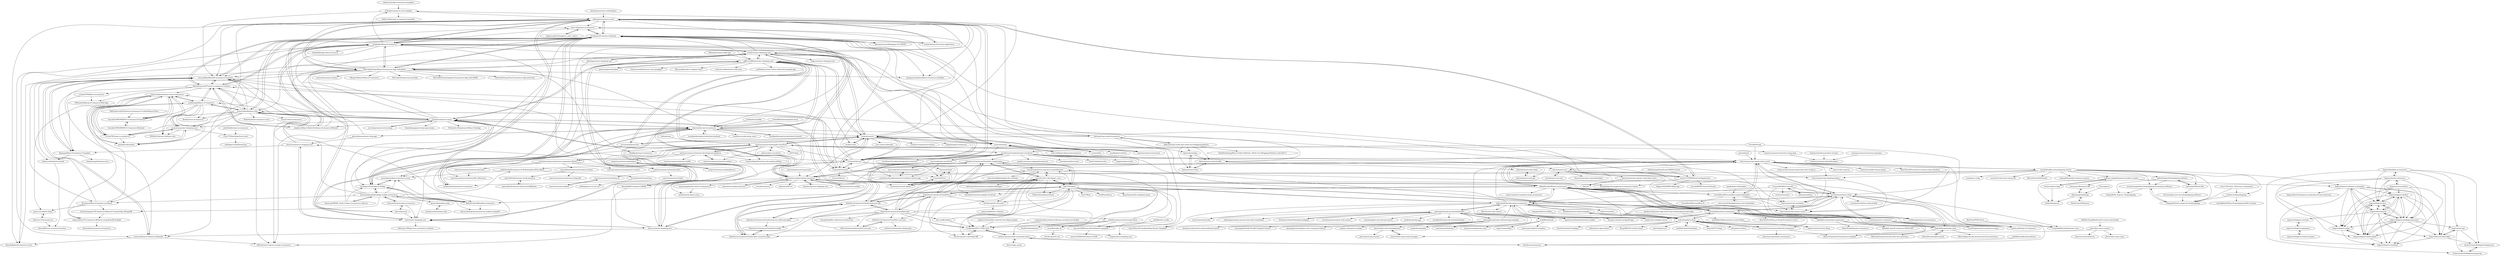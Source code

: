 digraph G {
"chekromul/uikit-ecommerce-template" -> "ar5had/ecommerce-site-template" ["e"=1]
"gabriel-kaam/dropshipping-websites" -> "inventorypapa/free-dropshipping-automation-software"
"gabriel-kaam/dropshipping-websites" -> "adriendod/Oberlo-Bot"
"gabriel-kaam/dropshipping-websites" -> "veluga29/Ali_Express_Dropshipping"
"react-shop/react-ecommerce" -> "levelopers/Ecommerce-Reactjs"
"react-shop/react-ecommerce" -> "sanjeevyadavIT/magento_react_native" ["e"=1]
"saleor/saleor-storefront" -> "reactioncommerce/example-storefront" ["e"=1]
"jeffersonRibeiro/react-shopping-cart" -> "sivadass/react-shopping-cart"
"jeffersonRibeiro/react-shopping-cart" -> "jgudo/ecommerce-react"
"jeffersonRibeiro/react-shopping-cart" -> "cezerin/cezerin"
"jeffersonRibeiro/react-shopping-cart" -> "Rhymond/product-compare-react" ["e"=1]
"jeffersonRibeiro/react-shopping-cart" -> "basir/node-react-ecommerce"
"jeffersonRibeiro/react-shopping-cart" -> "jamstack-cms/jamstack-ecommerce"
"jeffersonRibeiro/react-shopping-cart" -> "levelopers/Ecommerce-Reactjs"
"jeffersonRibeiro/react-shopping-cart" -> "reduction-admin/react-reduction" ["e"=1]
"jeffersonRibeiro/react-shopping-cart" -> "gothinkster/react-redux-realworld-example-app" ["e"=1]
"jeffersonRibeiro/react-shopping-cart" -> "andrewagain/calculator" ["e"=1]
"jeffersonRibeiro/react-shopping-cart" -> "clintonwoo/hackernews-react-graphql" ["e"=1]
"jeffersonRibeiro/react-shopping-cart" -> "atulmy/crate" ["e"=1]
"jeffersonRibeiro/react-shopping-cart" -> "lydiahallie/React-Ecommerce"
"jeffersonRibeiro/react-shopping-cart" -> "mrvautin/expressCart" ["e"=1]
"jeffersonRibeiro/react-shopping-cart" -> "TheCoderDream/React-Ecommerce-App-with-Redux"
"reactioncommerce/reaction" -> "cezerin/cezerin" ["e"=1]
"reactioncommerce/reaction-development-platform" -> "reactioncommerce/example-storefront"
"reactioncommerce/reaction-development-platform" -> "reactioncommerce/reaction-admin"
"reactioncommerce/reaction-development-platform" -> "reactioncommerce/proxy-traefik"
"reactioncommerce/reaction-development-platform" -> "reactioncommerce/reaction-component-library"
"reactioncommerce/reaction-development-platform" -> "outgrow/reaction-marketplace"
"reactioncommerce/reaction-development-platform" -> "boomerdigital/reaction-subscription-billing"
"CrystallizeAPI/crystallize-nextjs-boilerplate" -> "react-next-boilerplate/react-next-boilerplate" ["e"=1]
"CrystallizeAPI/crystallize-nextjs-boilerplate" -> "chec/commercejs-nextjs-demo-store"
"CrystallizeAPI/crystallize-nextjs-boilerplate" -> "chec/commercejs-nextjs-vercel"
"CrystallizeAPI/crystallize-nextjs-boilerplate" -> "CrystallizeAPI/crystallize-cli"
"CrystallizeAPI/crystallize-nextjs-boilerplate" -> "RafaelGoulartB/next-ecommerce"
"CrystallizeAPI/crystallize-nextjs-boilerplate" -> "chec/commercejs-examples"
"mrvautin/expressCart" -> "cezerin/cezerin" ["e"=1]
"mrvautin/expressCart" -> "Cezerin2/Server" ["e"=1]
"mrvautin/expressCart" -> "jeffersonRibeiro/react-shopping-cart" ["e"=1]
"mrvautin/expressCart" -> "mrmodise/nodejs-ecommerce-store" ["e"=1]
"mohamedsamara/mern-ecommerce" -> "jgudo/ecommerce-react" ["e"=1]
"mohamedsamara/mern-ecommerce" -> "basir/node-react-ecommerce" ["e"=1]
"atulmy/crate" -> "cezerin/cezerin" ["e"=1]
"mobify/commercecloud-ocapi-client" -> "EvilJordan/SFCC-ODS-Tools"
"mobify/commercecloud-ocapi-client" -> "ranveer5289/react-demandware-examples"
"mobify/commercecloud-ocapi-client" -> "taurgis/salesforce-commerce-cloud-libraries"
"mobify/commercecloud-ocapi-client" -> "mzwallace/dw-cli"
"mobify/commercecloud-ocapi-client" -> "ForkPoint/dwithease"
"SalesforceCommerceCloud/sfcc-ci" -> "SalesforceCommerceCloud/sfcc-sample-apps"
"SalesforceCommerceCloud/sfcc-ci" -> "SalesforceCommerceCloud/commerce-sdk"
"SalesforceCommerceCloud/sfcc-ci" -> "SalesforceCommerceCloud/pwa-kit"
"SalesforceCommerceCloud/sfcc-ci" -> "SqrTT/prophet"
"SalesforceCommerceCloud/sfcc-ci" -> "EvilJordan/SFCC-ODS-Tools"
"SalesforceCommerceCloud/sfcc-ci" -> "opensfcc/sfcc_developers_core"
"SalesforceCommerceCloud/sfcc-ci" -> "SalesforceCommerceCloud/create-commerce-app"
"SalesforceCommerceCloud/sfcc-ci" -> "taurgis/salesforce-commerce-cloud-libraries"
"SalesforceCommerceCloud/sfcc-ci" -> "SalesforceCommerceCloud/b2c-crm-sync"
"SalesforceCommerceCloud/sfcc-ci" -> "sfccdevops/sfcc-devtools"
"sdras/ecommerce-netlify" -> "jamstack-cms/jamstack-ecommerce" ["e"=1]
"sdras/ecommerce-netlify" -> "chec/commercejs-nextjs-demo-store" ["e"=1]
"anikethsaha/Ecommerce-Full-Boilerplate-With-Admin" -> "EcommEasy/EcommEasy"
"anikethsaha/Ecommerce-Full-Boilerplate-With-Admin" -> "mrmodise/nodejs-ecommerce-store"
"moovweb/react-storefront" -> "moovweb/react-storefront-boilerplate"
"moovweb/react-storefront" -> "storefront-foundation/react-storefront"
"moovweb/react-storefront" -> "storefront-foundation/react-storefront-starter-app"
"RafaelGoulartB/nodejs-ecommerce" -> "maryamaljanabi/bestbags-nodejs-ecommerce"
"RafaelGoulartB/nodejs-ecommerce" -> "levelopers/Ecommerce-Nodejs"
"RafaelGoulartB/nodejs-ecommerce" -> "mrmodise/nodejs-ecommerce-store"
"RafaelGoulartB/nodejs-ecommerce" -> "deyvisonborges/ecommerce-js-nodejs-mongodb"
"lydiahallie/React-Ecommerce" -> "levelopers/Ecommerce-Reactjs"
"lydiahallie/React-Ecommerce" -> "elibenjii/ecommerce-react"
"lydiahallie/React-Ecommerce" -> "TheCoderDream/React-Ecommerce-App-with-Redux"
"lydiahallie/React-Ecommerce" -> "AdityaKumawat97/react-e-commerce-website"
"lydiahallie/React-Ecommerce" -> "yoonic/nicistore"
"lydiahallie/React-Ecommerce" -> "levelopers/Ecommerce-Nodejs"
"lydiahallie/React-Ecommerce" -> "simpletut/React-Redux-Firebase-eCommerce-Website"
"lydiahallie/React-Ecommerce" -> "react-shop/react-ecommerce"
"lydiahallie/React-Ecommerce" -> "Bourhjoul/Mern-Ecommerce-website" ["e"=1]
"lydiahallie/React-Ecommerce" -> "IlyasAbdighni/Ecommerce-react"
"lydiahallie/React-Ecommerce" -> "ar5had/ecommerce-site-template"
"lydiahallie/React-Ecommerce" -> "jgudo/ecommerce-react"
"lydiahallie/React-Ecommerce" -> "lydiahallie/algo-data-structures" ["e"=1]
"lydiahallie/React-Ecommerce" -> "ivan3123708/fullstack-shopping-cart"
"lydiahallie/React-Ecommerce" -> "sivadass/react-shopping-cart"
"ivan3123708/fullstack-shopping-cart" -> "elibenjii/ecommerce-react"
"ivan3123708/fullstack-shopping-cart" -> "khoadodk/ECommerce-MERN" ["e"=1]
"ivan3123708/fullstack-shopping-cart" -> "levelopers/Ecommerce-Reactjs"
"ivan3123708/fullstack-shopping-cart" -> "Rajatm544/MERN-Blog-App" ["e"=1]
"ivan3123708/fullstack-shopping-cart" -> "jm-shi/MERN-Social-Network" ["e"=1]
"Cezerin2/Cezerin2" -> "Cezerin2/Server"
"Cezerin2/Cezerin2" -> "Cezerin3/Store"
"Cezerin2/Cezerin2" -> "quintuslabs/fashion-cube"
"Cezerin2/Cezerin2" -> "Cezerin2/Store"
"Cezerin2/Cezerin2" -> "cezerin/cezerin"
"Cezerin2/Cezerin2" -> "levelopers/Ecommerce-Reactjs"
"Cezerin2/Cezerin2" -> "ivan3123708/fullstack-shopping-cart"
"Cezerin2/Cezerin2" -> "jgudo/ecommerce-react"
"Cezerin2/Cezerin2" -> "Cezerin2/cezerin2-admin"
"react-next-boilerplate/react-next-boilerplate" -> "CrystallizeAPI/crystallize-nextjs-boilerplate" ["e"=1]
"parmsang/gatsby-starter-ecommerce" -> "moltin/nextjs-demo-store" ["e"=1]
"shamahoque/mern-marketplace" -> "elibenjii/ecommerce-react" ["e"=1]
"automata/awesome-jamstack" -> "jamstack-cms/jamstack-ecommerce" ["e"=1]
"pankod/next-boilerplate" -> "CrystallizeAPI/crystallize-nextjs-boilerplate" ["e"=1]
"Viveckh/Veniqa" -> "chec/commercejs-nextjs-demo-store" ["e"=1]
"Viveckh/Veniqa" -> "jrussbautista/dress-shop" ["e"=1]
"Viveckh/Veniqa" -> "storefront-foundation/react-storefront" ["e"=1]
"rock-solid/pwa-theme-woocommerce" -> "yoonic/nicistore" ["e"=1]
"NoQuarterTeam/boilerplate-graphql" -> "nemanjam/nextjs-prisma-boilerplate" ["e"=1]
"Cezerin2/Client" -> "Cezerin2/cezerin2-admin"
"Cezerin2/Client" -> "Cezerin2/Store"
"levelopers/Ecommerce-Nodejs" -> "levelopers/Ecommerce-Reactjs"
"levelopers/Ecommerce-Nodejs" -> "mrmodise/nodejs-ecommerce-store"
"levelopers/Ecommerce-Nodejs" -> "RafaelGoulartB/nodejs-ecommerce"
"levelopers/Ecommerce-Nodejs" -> "maryamaljanabi/bestbags-nodejs-ecommerce"
"levelopers/Ecommerce-Nodejs" -> "deyvisonborges/ecommerce-js-nodejs-mongodb"
"levelopers/Ecommerce-Nodejs" -> "elibenjii/ecommerce-react"
"levelopers/Ecommerce-Reactjs" -> "levelopers/Ecommerce-Nodejs"
"levelopers/Ecommerce-Reactjs" -> "TheCoderDream/React-Ecommerce-App-with-Redux"
"levelopers/Ecommerce-Reactjs" -> "elibenjii/ecommerce-react"
"levelopers/Ecommerce-Reactjs" -> "bruceallday/ReactJS-ecommerce-template"
"levelopers/Ecommerce-Reactjs" -> "lydiahallie/React-Ecommerce"
"levelopers/Ecommerce-Reactjs" -> "aswara/Admin-eCommerce-ReactJS"
"levelopers/Ecommerce-Reactjs" -> "AdityaKumawat97/react-e-commerce-website"
"levelopers/Ecommerce-Reactjs" -> "react-shop/react-ecommerce"
"levelopers/Ecommerce-Reactjs" -> "quintuslabs/fashion-cube"
"levelopers/Ecommerce-Reactjs" -> "mrmodise/nodejs-ecommerce-store"
"levelopers/Ecommerce-Reactjs" -> "krzysu/reactjs-shopping-cart"
"levelopers/Ecommerce-Reactjs" -> "basir/react-shopping-cart"
"levelopers/Ecommerce-Reactjs" -> "ipragmatechadmin/React-Ecommerce-Builder"
"levelopers/Ecommerce-Reactjs" -> "germancutraro/Shopping-Cart-MERN" ["e"=1]
"levelopers/Ecommerce-Reactjs" -> "moelashmawy/inventory-application" ["e"=1]
"kaloraat/react-node-ecommerce" -> "kaloraat/nodeapi"
"kaloraat/react-node-ecommerce" -> "kaloraat/mern-auth-bundle"
"kaloraat/react-node-ecommerce" -> "kaloraat/react-node-next-multi-user-blogging-platform"
"kaloraat/react-node-ecommerce" -> "levelopers/Ecommerce-Reactjs"
"kaloraat/react-node-ecommerce" -> "elibenjii/ecommerce-react"
"kaloraat/react-node-ecommerce" -> "levelopers/Ecommerce-Nodejs"
"reactioncommerce/reaction-swag-shop" -> "loanlaux/reaction-hydrotik-plugin"
"TheCoderDream/React-Ecommerce-App-with-Redux" -> "elibenjii/ecommerce-react"
"TheCoderDream/React-Ecommerce-App-with-Redux" -> "levelopers/Ecommerce-Reactjs"
"TheCoderDream/React-Ecommerce-App-with-Redux" -> "TheCoderDream/Angular-Ecommerce-App-with-NGRX" ["e"=1]
"TheCoderDream/React-Ecommerce-App-with-Redux" -> "TheCoderDream/Vue-Ecommerce-App-with-Vuex" ["e"=1]
"TheCoderDream/React-Ecommerce-App-with-Redux" -> "lydiahallie/React-Ecommerce"
"TheCoderDream/React-Ecommerce-App-with-Redux" -> "myntra/ecommerce-demo" ["e"=1]
"TheCoderDream/React-Ecommerce-App-with-Redux" -> "elPoeta/react-express-mongo-ecommerce"
"TheCoderDream/React-Ecommerce-App-with-Redux" -> "IlyasAbdighni/Ecommerce-react"
"TheCoderDream/React-Ecommerce-App-with-Redux" -> "GBspace/React-Redux-E-Commerce"
"TheCoderDream/React-Ecommerce-App-with-Redux" -> "ipragmatechadmin/React-Ecommerce-Builder"
"TheCoderDream/React-Ecommerce-App-with-Redux" -> "react-shop/react-ecommerce"
"TheCoderDream/React-Ecommerce-App-with-Redux" -> "Weakky/prisma-ecommerce" ["e"=1]
"TheCoderDream/React-Ecommerce-App-with-Redux" -> "TheCoderDream/react-portfolio" ["e"=1]
"TheCoderDream/React-Ecommerce-App-with-Redux" -> "bruceallday/ReactJS-ecommerce-template"
"TheCoderDream/React-Ecommerce-App-with-Redux" -> "aswara/Admin-eCommerce-ReactJS"
"Exeu/apai-io" -> "allanchangcl/aliexapi" ["e"=1]
"Cezerin2/Server" -> "Cezerin2/Store"
"Cezerin2/Server" -> "Cezerin2/Cezerin2"
"Cezerin2/Server" -> "Cezerin2/cezerin2-admin"
"Cezerin2/Server" -> "cezerin/cezerin"
"Cezerin2/Server" -> "elibenjii/ecommerce-react"
"Cezerin2/Server" -> "Cezerin2/Client"
"Cezerin2/Server" -> "anikethsaha/Ecommerce-Full-Boilerplate-With-Admin"
"Cezerin2/Server" -> "levelopers/Ecommerce-Reactjs"
"Cezerin2/Server" -> "react-shop/react-ecommerce"
"Cezerin2/Server" -> "bruceallday/ReactJS-ecommerce-template"
"Cezerin2/Server" -> "sivadass/react-shopping-cart"
"Cezerin2/Server" -> "krzysu/reactjs-shopping-cart"
"reactioncommerce/example-storefront" -> "reactioncommerce/reaction-development-platform"
"reactioncommerce/example-storefront" -> "reactioncommerce/reaction-component-library"
"reactioncommerce/example-storefront" -> "reactioncommerce/reaction-admin"
"reactioncommerce/example-storefront" -> "reactioncommerce/reaction-docs"
"reactioncommerce/example-storefront" -> "reactioncommerce/reaction" ["e"=1]
"reactioncommerce/example-storefront" -> "storefront-foundation/react-storefront"
"reactioncommerce/example-storefront" -> "Weakky/prisma-ecommerce" ["e"=1]
"reactioncommerce/example-storefront" -> "cezerin/cezerin"
"reactioncommerce/example-storefront" -> "boomerdigital/reaction-subscription-billing"
"reactioncommerce/example-storefront" -> "VienDinhCom/next-shopify-storefront" ["e"=1]
"reactioncommerce/example-storefront" -> "KATT/shop" ["e"=1]
"reactioncommerce/example-storefront" -> "reactioncommerce/reaction-swag-shop"
"reactioncommerce/example-storefront" -> "Cezerin2/Server"
"reactioncommerce/example-storefront" -> "moltin/nextjs-demo-store"
"reactioncommerce/example-storefront" -> "saleor/saleor-storefront" ["e"=1]
"elibenjii/ecommerce-react" -> "TheCoderDream/React-Ecommerce-App-with-Redux"
"elibenjii/ecommerce-react" -> "levelopers/Ecommerce-Reactjs"
"elibenjii/ecommerce-react" -> "khoadodk/ECommerce-MERN" ["e"=1]
"elibenjii/ecommerce-react" -> "ivan3123708/fullstack-shopping-cart"
"elibenjii/ecommerce-react" -> "levelopers/Ecommerce-Nodejs"
"elibenjii/ecommerce-react" -> "lydiahallie/React-Ecommerce"
"elibenjii/ecommerce-react" -> "germancutraro/Shopping-Cart-MERN" ["e"=1]
"elibenjii/ecommerce-react" -> "IlyasAbdighni/Ecommerce-react"
"elibenjii/ecommerce-react" -> "bruceallday/ReactJS-ecommerce-template"
"elibenjii/ecommerce-react" -> "ipragmatechadmin/React-Ecommerce-Builder"
"elibenjii/ecommerce-react" -> "moelashmawy/inventory-application" ["e"=1]
"elibenjii/ecommerce-react" -> "Cezerin2/Server"
"elibenjii/ecommerce-react" -> "aswara/Admin-eCommerce-ReactJS"
"elibenjii/ecommerce-react" -> "elPoeta/react-express-mongo-ecommerce"
"elibenjii/ecommerce-react" -> "react-shop/react-ecommerce"
"kaloraat/nodeapi" -> "kaloraat/react-front"
"kaloraat/nodeapi" -> "kaloraat/mern-auth-bundle"
"basir/ecommerce-shopping-cart" -> "basir/react-shopping-cart"
"basir/ecommerce-shopping-cart" -> "bruceallday/ReactJS-ecommerce-template"
"basir/ecommerce-shopping-cart" -> "Rajangrg/React-Ecommerce-Template"
"shanhuiyang/TypeScript-MERN-Starter" -> "ivan3123708/fullstack-shopping-cart" ["e"=1]
"Cezerin2/cezerin2-admin" -> "Cezerin2/Store"
"Cezerin2/cezerin2-admin" -> "Cezerin2/Client"
"Cezerin2/Store" -> "Cezerin2/cezerin2-admin"
"Cezerin2/Store" -> "Cezerin2/Client"
"sanjeevyadavIT/magento_react_native" -> "react-shop/react-ecommerce" ["e"=1]
"johnfacey/ocapi-proxy" -> "sachin-upmanyu/ods-command-center"
"sfcc-unofficial/docs" -> "EvilJordan/SFCC-ODS-Tools"
"sfcc-unofficial/docs" -> "opensfcc/sfcc_developers_core"
"aswara/Admin-eCommerce-ReactJS" -> "elPoeta/react-express-mongo-ecommerce"
"aswara/Admin-eCommerce-ReactJS" -> "IlyasAbdighni/Ecommerce-react"
"aswara/Admin-eCommerce-ReactJS" -> "bruceallday/ReactJS-ecommerce-template"
"reactioncommerce/reaction-component-library" -> "reactioncommerce/reaction-devtools"
"reactioncommerce/reaction-component-library" -> "reactioncommerce/reaction-file-collections"
"reactioncommerce/reaction-component-library" -> "reactioncommerce/components-context"
"reactioncommerce/reaction-component-library" -> "getoutfitted/reaction-foundation-theme"
"reactioncommerce/reaction-component-library" -> "reactioncommerce/reaction-docs"
"adriendod/Oberlo-Bot" -> "gabriel-kaam/dropshipping-websites"
"adriendod/Oberlo-Bot" -> "if-true/make-your-own-dropshipping-software"
"SalesforceCommerceCloud/sfcc-sample-apps" -> "SalesforceCommerceCloud/commerce-sdk"
"SalesforceCommerceCloud/sfcc-sample-apps" -> "SalesforceCommerceCloud/create-commerce-app"
"SalesforceCommerceCloud/sfcc-sample-apps" -> "opensfcc/sfcc_developers_core"
"SalesforceCommerceCloud/sfcc-sample-apps" -> "taurgis/salesforce-commerce-cloud-libraries"
"SalesforceCommerceCloud/sfcc-sample-apps" -> "SalesforceCommerceCloud/sfcc-ci"
"SalesforceCommerceCloud/sfcc-sample-apps" -> "SqrTT/prophet"
"kaloraat/react-front" -> "kaloraat/nodeapi"
"kaloraat/react-front" -> "kaloraat/mern-auth-bundle"
"if-true/make-your-own-dropshipping-software" -> "ThiagoA20/web-scraper-for-dropshipping"
"nicksarris/dropshipping" -> "tawhidkhn63/Ebay-Dropshipping-Seller-Scraper"
"nicksarris/dropshipping" -> "ThiagoA20/web-scraper-for-dropshipping"
"ducdev/aliexscrape" -> "sudheer-ranga/aliexpress-product-scraper"
"ducdev/aliexscrape" -> "stiekel/aliexpress"
"bagisto/bagisto-docker" -> "bagisto/bagisto-docs"
"bagisto/bagisto-docker" -> "bagisto/bagisto-package-generator"
"bagisto/bagisto-docker" -> "bagisto/bagisto-gdpr"
"bagisto/bagisto-docker" -> "bagisto/bagisto-bulk-upload"
"bagisto/bagisto-docker" -> "bagisto/laravel-data-faker"
"bagisto/bagisto-docker" -> "bagisto/bagisto-standard"
"bagisto/bagisto-docker" -> "bagisto/laravel-pwa"
"bagisto/bagisto-docs" -> "bagisto/bagisto-package-generator"
"bagisto/bagisto-docs" -> "bagisto/bagisto-bulk-upload"
"bagisto/bagisto-docs" -> "bagisto/bagisto-docker"
"bagisto/bagisto-docs" -> "bagisto/bagisto-gdpr"
"bagisto/bagisto-docs" -> "bagisto/laravel-pwa"
"nek4life/sfcc-studio" -> "ranveer5289/react-demandware-examples"
"bagisto/laravel-aliexpress-dropship" -> "bagisto/laravel-aliexpress-dropship-chrome-extension"
"bagisto/laravel-aliexpress-dropship" -> "bagisto/bagisto-docs"
"bagisto/laravel-aliexpress-dropship" -> "bagisto/bagisto-package-generator"
"bagisto/laravel-aliexpress-dropship" -> "bagisto/laravel-pwa"
"bagisto/laravel-aliexpress-dropship" -> "bagisto/bagisto-bulk-upload"
"bagisto/laravel-aliexpress-dropship" -> "bagisto/laravel-data-faker"
"bagisto/laravel-aliexpress-dropship" -> "bagisto/bagisto-gdpr"
"bagisto/laravel-aliexpress-dropship" -> "bagisto/bagisto-standard"
"bagisto/laravel-aliexpress-dropship" -> "bagisto/bagisto-docker"
"EcommEasy/EcommEasy" -> "aftaba/jquery-tic-tac-toe"
"jenkinsci/osf-builder-suite-for-sfcc-deploy-plugin" -> "EvilJordan/SFCC-ODS-Tools"
"reactioncommerce/reaction-devtools" -> "reactioncommerce/reaction-file-collections"
"loanlaux/loanlaux-product-reviews" -> "loanlaux/reaction-hydrotik-plugin"
"cagartner/bagisto-correios" -> "cagartner/bagisto-pagseguro"
"moovweb/react-storefront-boilerplate" -> "storefront-foundation/react-storefront-starter-app"
"chec/commercejs-reactjs-vuejs-demo-store" -> "chec/cli"
"CromwellCMS/Cromwell" -> "w3bdesign/nextjs-woocommerce" ["e"=1]
"CromwellCMS/Cromwell" -> "avitorio/outstatic" ["e"=1]
"CromwellCMS/Cromwell" -> "jrussbautista/dress-shop"
"CromwellCMS/Cromwell" -> "alineacms/alinea" ["e"=1]
"CromwellCMS/Cromwell" -> "olafsulich/fullstack-nextjs-ecommerce"
"hoangvvo/nextjs-mongodb-app" -> "chec/commercejs-nextjs-demo-store" ["e"=1]
"manikandanraji/youtubeclone-frontend" -> "basir/node-react-ecommerce" ["e"=1]
"ashraf-kabir/mern-ecommerce" -> "v1p3r75/friedshop-front-react" ["e"=1]
"hasan-py/MERN_Stack_Project_Ecommerce_Hayroo" -> "maryamaljanabi/bestbags-nodejs-ecommerce" ["e"=1]
"hasan-py/MERN_Stack_Project_Ecommerce_Hayroo" -> "jgudo/ecommerce-react" ["e"=1]
"hasan-py/MERN_Stack_Project_Ecommerce_Hayroo" -> "levelopers/Ecommerce-Nodejs" ["e"=1]
"karlhadwen/netflix" -> "basir/node-react-ecommerce" ["e"=1]
"jgudo/ecommerce-react" -> "quintuslabs/fashion-cube"
"jgudo/ecommerce-react" -> "mohamedsamara/mern-ecommerce" ["e"=1]
"jgudo/ecommerce-react" -> "jeffersonRibeiro/react-shopping-cart"
"jgudo/ecommerce-react" -> "levelopers/Ecommerce-Reactjs"
"jgudo/ecommerce-react" -> "evershopcommerce/evershop" ["e"=1]
"jgudo/ecommerce-react" -> "basir/node-react-ecommerce"
"jgudo/ecommerce-react" -> "jamstack-cms/jamstack-ecommerce"
"jgudo/ecommerce-react" -> "ssahibsingh/React_E-Commerce"
"jgudo/ecommerce-react" -> "Cezerin2/Cezerin2"
"jgudo/ecommerce-react" -> "jp-quintana/react-shopping-cart"
"jgudo/ecommerce-react" -> "TheCoderDream/React-Ecommerce-App-with-Redux"
"jgudo/ecommerce-react" -> "theindianappguy/recipe-app-reactjs" ["e"=1]
"jgudo/ecommerce-react" -> "Ntshembo-Hlongwane1/React-ChatApp" ["e"=1]
"jgudo/ecommerce-react" -> "AdityaKumawat97/react-e-commerce-website"
"jgudo/ecommerce-react" -> "simpletut/React-Redux-Firebase-eCommerce-Website"
"basir/node-react-ecommerce" -> "manikandanraji/youtubeclone-frontend" ["e"=1]
"basir/node-react-ecommerce" -> "basir/amazona" ["e"=1]
"basir/node-react-ecommerce" -> "levelopers/Ecommerce-Reactjs"
"basir/node-react-ecommerce" -> "jgudo/ecommerce-react"
"basir/node-react-ecommerce" -> "jamstack-cms/jamstack-ecommerce"
"basir/node-react-ecommerce" -> "mohamedsamara/mern-ecommerce" ["e"=1]
"basir/node-react-ecommerce" -> "manikandanraji/youtubeclone-backend" ["e"=1]
"basir/node-react-ecommerce" -> "jaewonhimnae/react-shop-app" ["e"=1]
"basir/node-react-ecommerce" -> "bradtraversy/proshop_mern" ["e"=1]
"basir/node-react-ecommerce" -> "TheCoderDream/React-Ecommerce-App-with-Redux"
"basir/node-react-ecommerce" -> "basir/react-shopping-cart"
"basir/node-react-ecommerce" -> "jeffersonRibeiro/react-shopping-cart"
"basir/node-react-ecommerce" -> "lydiahallie/React-Ecommerce"
"basir/node-react-ecommerce" -> "kaloraat/react-node-ecommerce"
"basir/node-react-ecommerce" -> "cezerin/cezerin"
"manikandanraji/youtubeclone-backend" -> "basir/node-react-ecommerce" ["e"=1]
"maryamaljanabi/bestbags-nodejs-ecommerce" -> "RafaelGoulartB/nodejs-ecommerce"
"maryamaljanabi/bestbags-nodejs-ecommerce" -> "levelopers/Ecommerce-Nodejs"
"maryamaljanabi/bestbags-nodejs-ecommerce" -> "mrmodise/nodejs-ecommerce-store"
"maryamaljanabi/bestbags-nodejs-ecommerce" -> "basir/node-javascript-ecommerce"
"maryamaljanabi/bestbags-nodejs-ecommerce" -> "shivanshugupta7/Ecommerce-Website-Using-Nodejs-MongoDB"
"maryamaljanabi/bestbags-nodejs-ecommerce" -> "levelopers/Ecommerce-Reactjs"
"maryamaljanabi/bestbags-nodejs-ecommerce" -> "hasan-py/MERN_Stack_Project_Ecommerce_Hayroo" ["e"=1]
"maryamaljanabi/bestbags-nodejs-ecommerce" -> "Bourhjoul/Mern-Ecommerce-website" ["e"=1]
"maryamaljanabi/bestbags-nodejs-ecommerce" -> "quintuslabs/fashion-cube"
"maryamaljanabi/bestbags-nodejs-ecommerce" -> "anikethsaha/Ecommerce-Full-Boilerplate-With-Admin"
"maryamaljanabi/bestbags-nodejs-ecommerce" -> "JaymesKat/online-shop"
"AdityaKumawat97/react-e-commerce-website" -> "bruceallday/ReactJS-ecommerce-template"
"AdityaKumawat97/react-e-commerce-website" -> "levelopers/Ecommerce-Reactjs"
"AdityaKumawat97/react-e-commerce-website" -> "ssahibsingh/React_E-Commerce"
"AdityaKumawat97/react-e-commerce-website" -> "roshan0708/React-ecommerce"
"AdityaKumawat97/react-e-commerce-website" -> "simpletut/React-Redux-Firebase-eCommerce-Website"
"AdityaKumawat97/react-e-commerce-website" -> "SMQuadri/Reactjs-ECommerce-Web-App"
"AdityaKumawat97/react-e-commerce-website" -> "Rajangrg/React-Ecommerce-Template"
"AdityaKumawat97/react-e-commerce-website" -> "quintuslabs/fashion-cube"
"AdityaKumawat97/react-e-commerce-website" -> "lydiahallie/React-Ecommerce"
"AdityaKumawat97/react-e-commerce-website" -> "0mar-helal/multimart-react-ecommerce"
"lucaspulliese/next-ecommerce" -> "RafaelGoulartB/next-ecommerce"
"lucaspulliese/next-ecommerce" -> "olafsulich/fullstack-nextjs-ecommerce"
"lucaspulliese/next-ecommerce" -> "jrussbautista/dress-shop"
"lucaspulliese/next-ecommerce" -> "anilsenay/next-e-commerce"
"lucaspulliese/next-ecommerce" -> "chec/commercejs-nextjs-demo-store"
"lucaspulliese/next-ecommerce" -> "jamstack-cms/jamstack-ecommerce"
"lucaspulliese/next-ecommerce" -> "MarcosCamara01/ecommerce-template"
"lucaspulliese/next-ecommerce" -> "mehrabmp/kara-shop"
"lucaspulliese/next-ecommerce" -> "ZahraMirzaei/online-shop"
"lucaspulliese/next-ecommerce" -> "w3bdesign/nextjs-woocommerce" ["e"=1]
"lucaspulliese/next-ecommerce" -> "guido-an/Nextjs-E-Commerce"
"lucaspulliese/next-ecommerce" -> "AlexTechNoir/Next.js-Strapi-Ecommerce-store"
"lucaspulliese/next-ecommerce" -> "Abdullah-moiz/nextjs-ecommerce"
"lucaspulliese/next-ecommerce" -> "sesto-dev/next-prisma-tailwind-ecommerce"
"lucaspulliese/next-ecommerce" -> "btahir/next-shopify-starter" ["e"=1]
"jrussbautista/dress-shop" -> "mehrabmp/kara-shop"
"jrussbautista/dress-shop" -> "lucaspulliese/next-ecommerce"
"jrussbautista/dress-shop" -> "RafaelGoulartB/next-ecommerce"
"jrussbautista/dress-shop" -> "guido-an/Nextjs-E-Commerce"
"jrussbautista/dress-shop" -> "mudzikalfahri/wefootwear-store"
"jrussbautista/dress-shop" -> "ZahraMirzaei/online-shop"
"jrussbautista/dress-shop" -> "jrussbautista/dress-shop-mobile"
"jrussbautista/dress-shop" -> "chec/commercejs-nextjs-vercel"
"jrussbautista/dress-shop" -> "olafsulich/fullstack-nextjs-ecommerce"
"jrussbautista/dress-shop" -> "chec/commercejs-nextjs-demo-store"
"jrussbautista/dress-shop" -> "anilsenay/next-e-commerce"
"RafaelGoulartB/next-ecommerce" -> "lucaspulliese/next-ecommerce"
"RafaelGoulartB/next-ecommerce" -> "jrussbautista/dress-shop"
"RafaelGoulartB/next-ecommerce" -> "chec/commercejs-nextjs-demo-store"
"RafaelGoulartB/next-ecommerce" -> "anilsenay/next-e-commerce"
"RafaelGoulartB/next-ecommerce" -> "olafsulich/fullstack-nextjs-ecommerce"
"RafaelGoulartB/next-ecommerce" -> "CrystallizeAPI/crystallize-nextjs-boilerplate"
"RafaelGoulartB/next-ecommerce" -> "jamstack-cms/jamstack-ecommerce"
"RafaelGoulartB/next-ecommerce" -> "chec/commercejs-nextjs-vercel"
"RafaelGoulartB/next-ecommerce" -> "guido-an/Nextjs-E-Commerce"
"RafaelGoulartB/next-ecommerce" -> "VienDinhCom/next-shopify-storefront" ["e"=1]
"RafaelGoulartB/next-ecommerce" -> "mehrabmp/kara-shop"
"RafaelGoulartB/next-ecommerce" -> "sanity-io/sanity-template-nextjs-ecommerce" ["e"=1]
"RafaelGoulartB/next-ecommerce" -> "RafaelGoulartB/nodejs-ecommerce"
"chec/commercejs-nextjs-demo-store" -> "chec/commerce.js"
"chec/commercejs-nextjs-demo-store" -> "chec/commercejs-chopchop-demo"
"chec/commercejs-nextjs-demo-store" -> "lucaspulliese/next-ecommerce"
"chec/commercejs-nextjs-demo-store" -> "chec/commercejs-nextjs-vercel"
"chec/commercejs-nextjs-demo-store" -> "jamstack-cms/jamstack-ecommerce"
"chec/commercejs-nextjs-demo-store" -> "RafaelGoulartB/next-ecommerce"
"chec/commercejs-nextjs-demo-store" -> "CrystallizeAPI/crystallize-nextjs-boilerplate"
"chec/commercejs-nextjs-demo-store" -> "jrussbautista/dress-shop"
"chec/commercejs-nextjs-demo-store" -> "stripe-archive/nextjs-typescript-react-stripe-js" ["e"=1]
"chec/commercejs-nextjs-demo-store" -> "chec/commercejs-examples"
"chec/commercejs-nextjs-demo-store" -> "notrab/headless-dropshipping-starter"
"chec/commercejs-nextjs-demo-store" -> "wgryc/video-input-js" ["e"=1]
"chec/commercejs-nextjs-demo-store" -> "guido-an/Nextjs-E-Commerce"
"chec/commercejs-nextjs-demo-store" -> "snipcart/stackbit-theme-planty" ["e"=1]
"chec/commercejs-nextjs-demo-store" -> "AlterClassIO/ecommerce-nextjs-stripe-checkout"
"basir/amazona" -> "basir/node-react-ecommerce" ["e"=1]
"basir/amazona" -> "basir/node-javascript-ecommerce" ["e"=1]
"basir/amazona" -> "basir/react-shopping-cart" ["e"=1]
"basir/react-shopping-cart" -> "basir/ecommerce-shopping-cart"
"basir/react-shopping-cart" -> "krzysu/reactjs-shopping-cart"
"basir/react-shopping-cart" -> "sivadass/react-shopping-cart"
"basir/react-shopping-cart" -> "levelopers/Ecommerce-Reactjs"
"basir/react-shopping-cart" -> "Abhinash1994/grocery-ecommerce-website"
"TowhidKashem/snapchat-clone" -> "basir/node-react-ecommerce" ["e"=1]
"dayhaysoos/use-shopping-cart" -> "jamstack-cms/jamstack-ecommerce" ["e"=1]
"jamstack-cms/jamstack-ecommerce" -> "jamstack-cms/jamstack-cms" ["e"=1]
"jamstack-cms/jamstack-ecommerce" -> "chec/commercejs-nextjs-demo-store"
"jamstack-cms/jamstack-ecommerce" -> "sdras/ecommerce-netlify" ["e"=1]
"jamstack-cms/jamstack-ecommerce" -> "lucaspulliese/next-ecommerce"
"jamstack-cms/jamstack-ecommerce" -> "basir/node-react-ecommerce"
"jamstack-cms/jamstack-ecommerce" -> "RafaelGoulartB/next-ecommerce"
"jamstack-cms/jamstack-ecommerce" -> "olafsulich/fullstack-nextjs-ecommerce"
"jamstack-cms/jamstack-ecommerce" -> "dayhaysoos/use-shopping-cart" ["e"=1]
"jamstack-cms/jamstack-ecommerce" -> "jgudo/ecommerce-react"
"jamstack-cms/jamstack-ecommerce" -> "parmsang/gatsby-starter-ecommerce" ["e"=1]
"jamstack-cms/jamstack-ecommerce" -> "vercel/commerce" ["e"=1]
"jamstack-cms/jamstack-ecommerce" -> "ndimatteo/HULL" ["e"=1]
"jamstack-cms/jamstack-ecommerce" -> "hygraph/gatsby-graphcms-ecommerce-starter" ["e"=1]
"jamstack-cms/jamstack-ecommerce" -> "jeffersonRibeiro/react-shopping-cart"
"jamstack-cms/jamstack-ecommerce" -> "mohamedsamara/mern-ecommerce" ["e"=1]
"quintuslabs/fashion-cube" -> "Govind783/react-e-commerce-"
"quintuslabs/fashion-cube" -> "jgudo/ecommerce-react"
"quintuslabs/fashion-cube" -> "levelopers/Ecommerce-Reactjs"
"quintuslabs/fashion-cube" -> "bruceallday/ReactJS-ecommerce-template"
"quintuslabs/fashion-cube" -> "ssahibsingh/React_E-Commerce"
"quintuslabs/fashion-cube" -> "AdityaKumawat97/react-e-commerce-website"
"quintuslabs/fashion-cube" -> "Saurabh-8585/MERN-E-Commerce-Frontend"
"quintuslabs/fashion-cube" -> "Cezerin2/Cezerin2"
"quintuslabs/fashion-cube" -> "0mar-helal/multimart-react-ecommerce"
"quintuslabs/fashion-cube" -> "jp-quintana/react-shopping-cart"
"quintuslabs/fashion-cube" -> "MohitSojitra/e-commerce-store" ["e"=1]
"quintuslabs/fashion-cube" -> "itsmar1/tech-ecommerce"
"quintuslabs/fashion-cube" -> "Bourhjoul/Mern-Ecommerce-website" ["e"=1]
"quintuslabs/fashion-cube" -> "Bereky/mern-ecommerce" ["e"=1]
"quintuslabs/fashion-cube" -> "RafaelGoulartB/nodejs-ecommerce"
"storefront-foundation/react-storefront" -> "moovweb/react-storefront"
"storefront-foundation/react-storefront" -> "storefront-foundation/react-storefront-starter-app"
"storefront-foundation/react-storefront" -> "storefront-foundation/magento2-connector"
"storefront-foundation/react-storefront" -> "reactioncommerce/example-storefront"
"storefront-foundation/react-storefront" -> "graphcommerce-org/graphcommerce" ["e"=1]
"storefront-foundation/react-storefront" -> "saleor/storefront" ["e"=1]
"storefront-foundation/react-storefront" -> "w3bdesign/nextjs-woocommerce" ["e"=1]
"storefront-foundation/react-storefront" -> "chec/commerce.js"
"storefront-foundation/react-storefront" -> "Cezerin2/Cezerin2"
"storefront-foundation/react-storefront" -> "imranhsayed/woo-next" ["e"=1]
"storefront-foundation/react-storefront" -> "Smile-SA/elasticsuite" ["e"=1]
"storefront-foundation/react-storefront" -> "chec/commercejs-nextjs-demo-store"
"storefront-foundation/react-storefront" -> "Cezerin2/Server"
"storefront-foundation/react-storefront" -> "magento/pwa-studio" ["e"=1]
"storefront-foundation/react-storefront" -> "SalesforceCommerceCloud/sfcc-sample-apps"
"shivanshugupta7/Ecommerce-Website-Using-Nodejs-MongoDB" -> "suhassalian27/E-Commerce-Website-using-ReactJS-NodeJS"
"jamstack-cms/jamstack-cms" -> "jamstack-cms/jamstack-ecommerce" ["e"=1]
"moelashmawy/inventory-application" -> "elibenjii/ecommerce-react" ["e"=1]
"moelashmawy/inventory-application" -> "levelopers/Ecommerce-Reactjs" ["e"=1]
"reactioncommerce/reaction-admin" -> "reactioncommerce/reaction-development-platform"
"notrab/react-use-cart" -> "chec/commerce.js" ["e"=1]
"sudheer-ranga/aliexpress-product-scraper" -> "ducdev/aliexscrape"
"sudheer-ranga/aliexpress-product-scraper" -> "besoeasy/Aliexpress-API"
"sudheer-ranga/aliexpress-product-scraper" -> "bagisto/laravel-aliexpress-dropship"
"sudheer-ranga/aliexpress-product-scraper" -> "stiekel/aliexpress"
"chec/commercejs-examples" -> "chec/commercejs-nextjs-vercel"
"simpletut/React-Redux-Firebase-eCommerce-Website" -> "AdityaKumawat97/react-e-commerce-website"
"simpletut/React-Redux-Firebase-eCommerce-Website" -> "lydiahallie/React-Ecommerce"
"simpletut/React-Redux-Firebase-eCommerce-Website" -> "TheCoderDream/React-Ecommerce-App-with-Redux"
"khoadodk/ECommerce-MERN" -> "elPoeta/react-express-mongo-ecommerce" ["e"=1]
"krzysu/reactjs-shopping-cart" -> "sivadass/react-shopping-cart"
"krzysu/reactjs-shopping-cart" -> "basir/react-shopping-cart"
"krzysu/reactjs-shopping-cart" -> "bruceallday/ReactJS-ecommerce-template"
"krzysu/reactjs-shopping-cart" -> "levelopers/Ecommerce-Reactjs"
"krzysu/reactjs-shopping-cart" -> "basir/ecommerce-shopping-cart"
"krzysu/reactjs-shopping-cart" -> "aswara/Admin-eCommerce-ReactJS"
"krzysu/reactjs-shopping-cart" -> "olegnn/react-shopping-cart"
"jaewonhimnae/react-shop-app" -> "basir/node-react-ecommerce" ["e"=1]
"jaewonhimnae/react-shop-app" -> "elibenjii/ecommerce-react" ["e"=1]
"jaewonhimnae/react-shop-app" -> "basir/ecommerce-shopping-cart" ["e"=1]
"roshan0708/React-ecommerce" -> "SMQuadri/Reactjs-ECommerce-Web-App"
"roshan0708/React-ecommerce" -> "Rajangrg/React-Ecommerce-Template"
"SalesforceCommerceCloud/commerce-sdk" -> "SalesforceCommerceCloud/create-commerce-app"
"SalesforceCommerceCloud/commerce-sdk" -> "SalesforceCommerceCloud/sfcc-sample-apps"
"SalesforceCommerceCloud/commerce-sdk" -> "SalesforceCommerceCloud/commerce-sdk-isomorphic"
"SalesforceCommerceCloud/commerce-sdk" -> "SalesforceCommerceCloud/raml-toolkit"
"SalesforceCommerceCloud/commerce-sdk" -> "SalesforceCommerceCloud/pwa-kit"
"SalesforceCommerceCloud/commerce-sdk" -> "SalesforceCommerceCloud/sfcc-ci"
"SalesforceCommerceCloud/commerce-sdk" -> "opensfcc/sfcc_developers_core"
"SalesforceCommerceCloud/commerce-sdk" -> "SqrTT/prophet"
"SalesforceCommerceCloud/commerce-sdk-isomorphic" -> "SalesforceCommerceCloud/commerce-sdk"
"SalesforceCommerceCloud/commerce-sdk-isomorphic" -> "SalesforceCommerceCloud/raml-toolkit"
"basir/node-javascript-ecommerce" -> "maryamaljanabi/bestbags-nodejs-ecommerce"
"basir/node-javascript-ecommerce" -> "basir/react-shopping-cart"
"basir/node-javascript-ecommerce" -> "basir/amazona" ["e"=1]
"JaymesKat/online-shop" -> "nataliecardot/nodejs-shop"
"nataliecardot/nodejs-shop" -> "JaymesKat/online-shop"
"kaloraat/react-node-next-multi-user-blogging-platform" -> "kaloraat/mern-auth-bundle"
"kaloraat/react-node-next-multi-user-blogging-platform" -> "kaloraat/nodeapi"
"kaloraat/react-node-next-multi-user-blogging-platform" -> "kaloraat/react-front"
"kaloraat/react-node-next-multi-user-blogging-platform" -> "PacktPublishing/React-Node-FullStack---Multi-User-Blogging-Platform-with-SEO-1"
"kaloraat/react-node-next-multi-user-blogging-platform" -> "kaloraat/react-node-ecommerce"
"AlexSegen/react-shopping-cart" -> "sivadass/react-shopping-cart"
"AlexSegen/react-shopping-cart" -> "basir/react-shopping-cart"
"bruceallday/ReactJS-ecommerce-template" -> "Rajangrg/React-Ecommerce-Template"
"bruceallday/ReactJS-ecommerce-template" -> "aswara/Admin-eCommerce-ReactJS"
"bruceallday/ReactJS-ecommerce-template" -> "AdityaKumawat97/react-e-commerce-website"
"bruceallday/ReactJS-ecommerce-template" -> "elPoeta/react-express-mongo-ecommerce"
"bruceallday/ReactJS-ecommerce-template" -> "abdurraufraihan/ecomweb"
"bruceallday/ReactJS-ecommerce-template" -> "levelopers/Ecommerce-Reactjs"
"Rajangrg/React-Ecommerce-Template" -> "bruceallday/ReactJS-ecommerce-template"
"Rajangrg/React-Ecommerce-Template" -> "abdurraufraihan/ecomweb"
"Rajangrg/React-Ecommerce-Template" -> "claykabongok/clayma-store"
"chec/commercejs-nextjs-vercel" -> "chec/commercejs-examples"
"sfccdevops/sfcc-devtools" -> "opensfcc/sfcc_developers_core"
"sfccdevops/sfcc-devtools" -> "openmindlab/sfcc-schemas"
"suhassalian27/E-Commerce-Website-using-ReactJS-NodeJS" -> "kinshuk-kataria/mern-ecommerce" ["e"=1]
"james-muriithi/e-shop" -> "dhencios15/k-commerce"
"cagartner/bagisto-pagseguro" -> "cagartner/bagisto-correios"
"cagartner/bagisto-pagseguro" -> "cagartner/bagisto-brazilcustomer"
"abdurraufraihan/ecomweb" -> "lelouchB/react-ecommerce-butter"
"osapishchuk/storefront-reference-architecture-docker" -> "EvilJordan/SFCC-ODS-Tools"
"kaloraat/mern-auth-client" -> "kaloraat/metn-auth-api"
"taurgis/salesforce-commerce-cloud-libraries" -> "jenssimon/babel-plugin-sfcc-modules"
"taurgis/salesforce-commerce-cloud-libraries" -> "johnfacey/ocapi-proxy"
"taurgis/salesforce-commerce-cloud-libraries" -> "opensfcc/sfcc_developers_core"
"taurgis/salesforce-commerce-cloud-libraries" -> "EvilJordan/SFCC-ODS-Tools"
"bagisto/laravel-data-faker" -> "bagisto/rest-api"
"bagisto/laravel-data-faker" -> "brainstreaminfo/bagistoimagezoom"
"bagisto/laravel-data-faker" -> "bagisto/bagisto-standard"
"bagisto/laravel-pwa" -> "bagisto/bagisto-package-generator"
"bagisto/laravel-pwa" -> "bagisto/bagisto-docs"
"bagisto/laravel-pwa" -> "bagisto/bagisto-bulk-upload"
"bagisto/laravel-pwa" -> "bagisto/bagisto-standard"
"bagisto/laravel-pwa" -> "bagisto/bagisto-docker"
"bagisto/laravel-pwa" -> "bagisto/laravel-data-faker"
"bagisto/laravel-pwa" -> "cagartner/bagisto-correios"
"bagisto/laravel-pwa" -> "bagisto/laravel-aliexpress-dropship"
"storefront-foundation/react-storefront-starter-app" -> "moovweb/react-storefront-boilerplate"
"SalesforceCommerceCloud/create-commerce-app" -> "SalesforceCommerceCloud/raml-toolkit"
"SalesforceCommerceCloud/create-commerce-app" -> "SalesforceCommerceCloud/commerce-sdk"
"SalesforceCommerceCloud/create-commerce-app" -> "SalesforceCommerceCloud/sfcc-sample-apps"
"kaloraat/mern-auth-bundle" -> "kaloraat/mern-auth-client"
"kaloraat/mern-auth-bundle" -> "kaloraat/metn-auth-api"
"kaloraat/mern-auth-bundle" -> "kaloraat/react-front"
"kaloraat/metn-auth-api" -> "kaloraat/mern-auth-client"
"SalesforceCommerceCloud/raml-toolkit" -> "SalesforceCommerceCloud/create-commerce-app"
"bagisto/bagisto-package-generator" -> "bagisto/bagisto-bulk-upload"
"bagisto/bagisto-package-generator" -> "bagisto/bagisto-docs"
"bagisto/bagisto-package-generator" -> "bagisto/rest-api"
"bagisto/bagisto-package-generator" -> "bagisto/bagisto-gdpr"
"bagisto/bagisto-package-generator" -> "bagisto/bagisto-standard"
"bagisto/bagisto-package-generator" -> "bagisto/bagisto-docker"
"bagisto/bagisto-package-generator" -> "bagisto/laravel-data-faker"
"bagisto/bagisto-package-generator" -> "bagisto/laravel-pwa"
"bagisto/bagisto-bulk-upload" -> "bagisto/bagisto-package-generator"
"bagisto/bagisto-bulk-upload" -> "bagisto/bagisto-gdpr"
"bagisto/bagisto-bulk-upload" -> "bagisto/bagisto-standard"
"bagisto/bagisto-bulk-upload" -> "bagisto/bagisto-docs"
"clavery/app_queue" -> "sachin-upmanyu/ods-command-center"
"outgrow/reaction-marketplace" -> "outgrow/reaction-marketplace-ui"
"outgrow/reaction-marketplace-ui" -> "outgrow/reaction-marketplace"
"bagisto/bagisto-gdpr" -> "bagisto/bagisto-standard"
"bagisto/bagisto-gdpr" -> "bagisto/bagisto-bulk-upload"
"cagartner/bagisto-brazilcustomer" -> "cagartner/bagisto-pagseguro"
"btahir/next-shopify-starter" -> "olafsulich/fullstack-nextjs-ecommerce" ["e"=1]
"btahir/next-shopify-starter" -> "lucaspulliese/next-ecommerce" ["e"=1]
"btahir/next-shopify-starter" -> "chec/commercejs-nextjs-demo-store" ["e"=1]
"evershopcommerce/evershop" -> "jgudo/ecommerce-react" ["e"=1]
"SalesforceCommerceCloud/pwa-kit" -> "SalesforceCommerceCloud/commerce-sdk"
"SalesforceCommerceCloud/pwa-kit" -> "SalesforceCommerceCloud/commerce-sdk-isomorphic"
"SalesforceCommerceCloud/pwa-kit" -> "opensfcc/sfcc_developers_core"
"SalesforceCommerceCloud/pwa-kit" -> "SalesforceCommerceCloud/sfcc-ci"
"SalesforceCommerceCloud/pwa-kit" -> "SalesforceCommerceCloud/sfcc-sample-apps"
"SalesforceCommerceCloud/pwa-kit" -> "taurgis/salesforce-commerce-cloud-libraries"
"SalesforceCommerceCloud/pwa-kit" -> "SqrTT/prophet"
"SalesforceCommerceCloud/pwa-kit" -> "sfcc-unofficial/docs"
"SalesforceCommerceCloud/pwa-kit" -> "SalesforceCommerceCloud/b2c-crm-sync"
"SalesforceCommerceCloud/pwa-kit" -> "sfb2csolutionarchitects/b2c-crm-sync"
"SalesforceCommerceCloud/pwa-kit" -> "mobify/commercecloud-ocapi-client"
"SalesforceCommerceCloud/pwa-kit" -> "SalesforceCommerceCloud/create-commerce-app"
"SalesforceCommerceCloud/pwa-kit" -> "taurgis/headless-reference-architecture"
"SalesforceCommerceCloud/pwa-kit" -> "EvilJordan/SFCC-ODS-Tools"
"notrab/headless-dropshipping-starter" -> "gabriel-kaam/dropshipping-websites"
"notrab/headless-dropshipping-starter" -> "inventorypapa/free-dropshipping-automation-software"
"notrab/headless-dropshipping-starter" -> "ThiagoA20/web-scraper-for-dropshipping"
"notrab/headless-dropshipping-starter" -> "sudheer-ranga/aliexpress-product-scraper"
"notrab/headless-dropshipping-starter" -> "chec/commercejs-nextjs-demo-store"
"notrab/headless-dropshipping-starter" -> "chec/commercejs-chopchop-demo"
"notrab/headless-dropshipping-starter" -> "adriendod/Oberlo-Bot"
"notrab/headless-dropshipping-starter" -> "hygraph/gatsby-graphcms-ecommerce-starter" ["e"=1]
"notrab/headless-dropshipping-starter" -> "bagisto/laravel-aliexpress-dropship"
"notrab/headless-dropshipping-starter" -> "ynnoj/next-stripe" ["e"=1]
"notrab/headless-dropshipping-starter" -> "vercel/virtual-event-starter-kit" ["e"=1]
"notrab/headless-dropshipping-starter" -> "jamstack-cms/jamstack-ecommerce"
"notrab/headless-dropshipping-starter" -> "fl4viooliveira/4devbydev"
"notrab/headless-dropshipping-starter" -> "nicksarris/dropshipping"
"notrab/headless-dropshipping-starter" -> "hygraph/hygraph-commerce-starter" ["e"=1]
"dhatGuy/PERN-Store" -> "mudzikalfahri/wefootwear-store" ["e"=1]
"anilsenay/next-e-commerce" -> "guido-an/Nextjs-E-Commerce"
"anilsenay/next-e-commerce" -> "lucaspulliese/next-ecommerce"
"anilsenay/next-e-commerce" -> "juniHub/jamstack-ecommerce-nextjs"
"anilsenay/next-e-commerce" -> "RafaelGoulartB/next-ecommerce"
"anilsenay/next-e-commerce" -> "AdityaKumawat97/react-e-commerce-website"
"anilsenay/next-e-commerce" -> "jrussbautista/dress-shop"
"anilsenay/next-e-commerce" -> "mudzikalfahri/wefootwear-store"
"anilsenay/next-e-commerce" -> "olafsulich/fullstack-nextjs-ecommerce"
"Bourhjoul/Mern-Ecommerce-website" -> "suhassalian27/E-Commerce-Website-using-ReactJS-NodeJS" ["e"=1]
"Bourhjoul/Mern-Ecommerce-website" -> "james-muriithi/e-shop" ["e"=1]
"Bourhjoul/Mern-Ecommerce-website" -> "shivanshugupta7/Ecommerce-Website-Using-Nodejs-MongoDB" ["e"=1]
"Bourhjoul/Mern-Ecommerce-website" -> "ssahibsingh/React_E-Commerce" ["e"=1]
"Bourhjoul/Mern-Ecommerce-website" -> "bruceallday/ReactJS-ecommerce-template" ["e"=1]
"WebDevSimplified/useful-custom-react-hooks" -> "jherr/fast-react-context" ["e"=1]
"getmeli/meli" -> "chec/commercejs-nextjs-demo-store" ["e"=1]
"opensfcc/sfcc_developers_core" -> "sfccdevops/sfcc-devtools"
"opensfcc/sfcc_developers_core" -> "taurgis/salesforce-commerce-cloud-libraries"
"opensfcc/sfcc_developers_core" -> "EvilJordan/SFCC-ODS-Tools"
"opensfcc/sfcc_developers_core" -> "SqrTT/prophet"
"opensfcc/sfcc_developers_core" -> "sfccdevops/sfcc-cartridge-diff"
"opensfcc/sfcc_developers_core" -> "sholsinger/demandware-template-debugger"
"opensfcc/sfcc_developers_core" -> "sachin-upmanyu/ods-command-center"
"opensfcc/sfcc_developers_core" -> "SalesforceCommerceCloud/sfcc-sample-apps"
"opensfcc/sfcc_developers_core" -> "FabiowQuixada/isml-linter"
"bagisto/headless-ecommerce" -> "bagisto/rest-api"
"bagisto/headless-ecommerce" -> "brainstreaminfo/bagistoimagezoom"
"bagisto/headless-ecommerce" -> "bagisto/laravel-data-faker"
"bagisto/headless-ecommerce" -> "bagisto/nextjs-commerce"
"bagisto/headless-ecommerce" -> "bagisto/bagisto-docs"
"bagisto/headless-ecommerce" -> "brainstreaminfo/bagistoimagecrop"
"SalesforceCommerceCloud/b2c-crm-sync" -> "sfb2csolutionarchitects/b2c-crm-sync"
"SalesforceCommerceCloud/b2c-crm-sync" -> "redvanworkshop/sfcc-plugin-gtm"
"ThiagoA20/web-scraper-for-dropshipping" -> "inventorypapa/free-dropshipping-automation-software"
"sfb2csolutionarchitects/b2c-crm-sync" -> "opensfcc/sfcc_developers_core"
"sfb2csolutionarchitects/b2c-crm-sync" -> "SalesforceCommerceCloud/b2c-crm-sync"
"chec/commercejs-chopchop-demo" -> "chec/commercejs-nextjs-vercel"
"chec/commercejs-chopchop-demo" -> "chec/commercejs-examples"
"sachin-upmanyu/ods-command-center" -> "EvilJordan/SFCC-ODS-Tools"
"sachin-upmanyu/ods-command-center" -> "clavery/app_queue"
"sachin-upmanyu/ods-command-center" -> "johnfacey/ocapi-proxy"
"nek4life/intellij-demandware" -> "johnfacey/ocapi-proxy"
"sfccdevops/sfcc-cartridge-diff" -> "EvilJordan/SFCC-ODS-Tools"
"dhencios15/k-commerce" -> "lelouchB/react-ecommerce-butter"
"dhencios15/k-commerce" -> "james-muriithi/e-shop"
"FelixPrime/AliExpress" -> "allanchangcl/aliexapi"
"getoutfitted/reaction-foundation-theme" -> "reactioncommerce/reaction-styleguide"
"getoutfitted/reaction-foundation-theme" -> "getoutfitted/reaction-rental-products"
"getoutfitted/reaction-rental-products" -> "getoutfitted/reaction-advanced-fulfillment"
"EvilJordan/SFCC-ODS-Tools" -> "sachin-upmanyu/ods-command-center"
"EvilJordan/SFCC-ODS-Tools" -> "sfccdevops/sfcc-cartridge-diff"
"olafsulich/fullstack-nextjs-ecommerce" -> "lucaspulliese/next-ecommerce"
"olafsulich/fullstack-nextjs-ecommerce" -> "jrussbautista/dress-shop"
"olafsulich/fullstack-nextjs-ecommerce" -> "RafaelGoulartB/next-ecommerce"
"olafsulich/fullstack-nextjs-ecommerce" -> "Blazity/next-saas-starter" ["e"=1]
"olafsulich/fullstack-nextjs-ecommerce" -> "anilsenay/next-e-commerce"
"olafsulich/fullstack-nextjs-ecommerce" -> "react-shop/react-ecommerce"
"olafsulich/fullstack-nextjs-ecommerce" -> "jamstack-cms/jamstack-ecommerce"
"olafsulich/fullstack-nextjs-ecommerce" -> "mehrabmp/kara-shop"
"olafsulich/fullstack-nextjs-ecommerce" -> "btahir/next-shopify-starter" ["e"=1]
"olafsulich/fullstack-nextjs-ecommerce" -> "blefnk/relivator-nextjs-template" ["e"=1]
"olafsulich/fullstack-nextjs-ecommerce" -> "saleor/storefront" ["e"=1]
"olafsulich/fullstack-nextjs-ecommerce" -> "nextacular/nextacular" ["e"=1]
"olafsulich/fullstack-nextjs-ecommerce" -> "agustinusnathaniel/nextarter-chakra" ["e"=1]
"olafsulich/fullstack-nextjs-ecommerce" -> "nemanjam/nextjs-prisma-boilerplate"
"olafsulich/fullstack-nextjs-ecommerce" -> "ixartz/Next-JS-Landing-Page-Starter-Template" ["e"=1]
"nemanjam/nextjs-prisma-boilerplate" -> "olafsulich/fullstack-nextjs-ecommerce"
"nemanjam/nextjs-prisma-boilerplate" -> "vercel/nextjs-postgres-auth-starter" ["e"=1]
"nemanjam/nextjs-prisma-boilerplate" -> "nextacular/nextacular" ["e"=1]
"nemanjam/nextjs-prisma-boilerplate" -> "alexeagleson/nextjs-fullstack-app-template"
"nemanjam/nextjs-prisma-boilerplate" -> "trpc/examples-next-prisma-starter" ["e"=1]
"nemanjam/nextjs-prisma-boilerplate" -> "theodorusclarence/ts-nextjs-tailwind-starter" ["e"=1]
"nemanjam/nextjs-prisma-boilerplate" -> "profydev/prolog-app" ["e"=1]
"nemanjam/nextjs-prisma-boilerplate" -> "agustinusnathaniel/nextarter-chakra" ["e"=1]
"nemanjam/nextjs-prisma-boilerplate" -> "lucadibello/nextjs-jwt-auth-boilerplate" ["e"=1]
"nemanjam/nextjs-prisma-boilerplate" -> "mikemajara/nextjs-prisma-next-auth-credentials"
"nemanjam/nextjs-prisma-boilerplate" -> "hoangvvo/nextjs-mongodb-app" ["e"=1]
"nemanjam/nextjs-prisma-boilerplate" -> "NoQuarterTeam/boilerplate-graphql" ["e"=1]
"nemanjam/nextjs-prisma-boilerplate" -> "pankod/superplate" ["e"=1]
"nemanjam/nextjs-prisma-boilerplate" -> "noahflk/railtrack"
"nemanjam/nextjs-prisma-boilerplate" -> "moinulmoin/chadnext" ["e"=1]
"alineacms/alinea" -> "CromwellCMS/Cromwell" ["e"=1]
"alexeagleson/nextjs-fullstack-app-template" -> "nemanjam/nextjs-prisma-boilerplate"
"alexeagleson/nextjs-fullstack-app-template" -> "jherr/nextjs-state-management"
"alexeagleson/nextjs-fullstack-app-template" -> "tomanagle/NextJS-NestJS-GraphQL-Starter" ["e"=1]
"alexeagleson/nextjs-fullstack-app-template" -> "alexeagleson/template-react-component-library" ["e"=1]
"alexeagleson/nextjs-fullstack-app-template" -> "moinulmoin/chadnext" ["e"=1]
"alexeagleson/nextjs-fullstack-app-template" -> "olafsulich/fullstack-nextjs-ecommerce"
"alexeagleson/nextjs-fullstack-app-template" -> "ixartz/Next-JS-Landing-Page-Starter-Template" ["e"=1]
"alexeagleson/nextjs-fullstack-app-template" -> "webdevcody/pantry-tracker" ["e"=1]
"alexeagleson/nextjs-fullstack-app-template" -> "theodorusclarence/ts-nextjs-tailwind-starter" ["e"=1]
"alexeagleson/nextjs-fullstack-app-template" -> "pankod/superplate" ["e"=1]
"ZahraMirzaei/admin-panel" -> "ZahraMirzaei/online-shop"
"ZahraMirzaei/online-shop" -> "ZahraMirzaei/admin-panel"
"ZahraMirzaei/online-shop" -> "Mariotek/javascript-persian-interview-questions" ["e"=1]
"ZahraMirzaei/online-shop" -> "mehrabmp/kara-shop"
"ZahraMirzaei/online-shop" -> "jrussbautista/dress-shop"
"ZahraMirzaei/online-shop" -> "Mariotek/reactjs-persian-interview-questions" ["e"=1]
"jherr/which-react-state-manager" -> "jherr/nextjs-state-management"
"jherr/nextjs-state-management" -> "jherr/mastering-context"
"jherr/nextjs-state-management" -> "jherr/which-react-state-manager"
"noahflk/railtrack" -> "juliusmarminge/acme-corp" ["e"=1]
"noahflk/railtrack" -> "rajput-hemant/lipi" ["e"=1]
"noahflk/railtrack" -> "juliusmarminge/t3-complete" ["e"=1]
"bagisto/nextjs-commerce" -> "bagisto/vuestorefront"
"bagisto/nextjs-commerce" -> "bagisto/bagisto-docs"
"bagisto/nextjs-commerce" -> "bagisto/bagisto-package-generator"
"bagisto/nextjs-commerce" -> "bagisto/bagisto-gdpr"
"bagisto/nextjs-commerce" -> "bagisto/headless-ecommerce"
"bagisto/nextjs-commerce" -> "bagisto/bagisto-bulk-upload"
"bagisto/nextjs-commerce" -> "bagisto/bagisto-docker"
"bagisto/vuestorefront" -> "bagisto/nextjs-commerce"
"bagisto/vuestorefront" -> "bagisto/bagisto-docs"
"bagisto/vuestorefront" -> "bagisto/bagisto-package-generator"
"bagisto/vuestorefront" -> "bagisto/bagisto-docker"
"bagisto/vuestorefront" -> "bagisto/bagisto-bulk-upload"
"bagisto/vuestorefront" -> "bagisto/bagisto-gdpr"
"inventorypapa/free-dropshipping-automation-software" -> "ThiagoA20/web-scraper-for-dropshipping"
"inventorypapa/free-dropshipping-automation-software" -> "veluga29/Ali_Express_Dropshipping"
"bagisto/rest-api" -> "brainstreaminfo/bagistoimagezoom"
"bagisto/rest-api" -> "brainstreaminfo/bagistoimagecrop"
"bagisto/rest-api" -> "bagisto/laravel-data-faker"
"reactioncommerce/reaction-docs" -> "reactioncommerce/reaction-cli"
"reactioncommerce/reaction-docs" -> "reactioncommerce/redoc"
"getoutfitted/reaction-advanced-fulfillment" -> "getoutfitted/reaction-rental-products"
"allanchangcl/aliexapi" -> "besoeasy/Aliexpress-API"
"allanchangcl/aliexapi" -> "FelixPrime/AliExpress"
"allanchangcl/aliexapi" -> "stiekel/aliexpress"
"amirfakhrullah/ecommerce-next13beta" -> "andrewsolonets/Azon-Shop"
"gulshancodes/xbeat" -> "0mar-helal/multimart-react-ecommerce"
"gulshancodes/xbeat" -> "jp-quintana/react-shopping-cart"
"ssahibsingh/React_E-Commerce" -> "0mar-helal/multimart-react-ecommerce"
"ssahibsingh/React_E-Commerce" -> "Govind783/react-e-commerce-"
"ssahibsingh/React_E-Commerce" -> "gulshancodes/xbeat"
"ssahibsingh/React_E-Commerce" -> "AdityaKumawat97/react-e-commerce-website"
"ssahibsingh/React_E-Commerce" -> "Saurabh-8585/MERN-E-Commerce-Frontend"
"ssahibsingh/React_E-Commerce" -> "Bereky/mern-ecommerce" ["e"=1]
"ssahibsingh/React_E-Commerce" -> "WHAHA-HA/react-fashion-cube"
"ssahibsingh/React_E-Commerce" -> "jp-quintana/react-shopping-cart"
"ssahibsingh/React_E-Commerce" -> "quintuslabs/fashion-cube"
"jp-quintana/react-shopping-cart" -> "gulshancodes/xbeat"
"jp-quintana/react-shopping-cart" -> "0mar-helal/multimart-react-ecommerce"
"jp-quintana/react-shopping-cart" -> "Govind783/react-e-commerce-"
"jp-quintana/react-shopping-cart" -> "v1p3r75/friedshop-front-react"
"jp-quintana/react-shopping-cart" -> "WHAHA-HA/react-fashion-cube"
"MehraDevesh2022/mern-ecommerce-CricketWeapon-Store" -> "Saurabh-8585/MERN-E-Commerce-Frontend" ["e"=1]
"Saurabh-8585/MERN-E-Commerce-Backend" -> "Saurabh-8585/MERN-E-Commerce-Frontend"
"Saurabh-8585/MERN-E-Commerce-Frontend" -> "Saurabh-8585/MERN-E-Commerce-Backend"
"Saurabh-8585/MERN-E-Commerce-Frontend" -> "0mar-helal/multimart-react-ecommerce"
"jherr/fast-react-context" -> "jherr/syncexternalstore"
"jherr/fast-react-context" -> "jherr/which-react-state-manager"
"jherr/fast-react-context" -> "jherr/todos-many-ways"
"sesto-dev/next-prisma-tailwind-ecommerce" -> "mehrabmp/kara-shop"
"sesto-dev/next-prisma-tailwind-ecommerce" -> "MarcosCamara01/ecommerce-template"
"sesto-dev/next-prisma-tailwind-ecommerce" -> "basir/next-pg-shadcn-ecommerce"
"mehrabmp/kara-shop" -> "andrewsolonets/Azon-Shop"
"mehrabmp/kara-shop" -> "jackblatch/OneStopShop" ["e"=1]
"mehrabmp/kara-shop" -> "jrussbautista/dress-shop"
"mehrabmp/kara-shop" -> "leojuriolli7/t3-blog"
"mehrabmp/kara-shop" -> "sesto-dev/next-prisma-tailwind-ecommerce"
"mehrabmp/kara-shop" -> "eduamdev/carhive" ["e"=1]
"mehrabmp/kara-shop" -> "AmanVarshney01/oxabags"
"mehrabmp/kara-shop" -> "blefnk/relivator-nextjs-template" ["e"=1]
"mehrabmp/kara-shop" -> "ZahraMirzaei/online-shop"
"mehrabmp/kara-shop" -> "jellydn/next-app-starter"
"mehrabmp/kara-shop" -> "KryptXBSA/t3-twitter-clone" ["e"=1]
"mehrabmp/kara-shop" -> "mehrabmp/cut-it" ["e"=1]
"nro111/Product_Discovery_Automation" -> "nicksarris/dropshipping"
"nro111/Product_Discovery_Automation" -> "ThiagoA20/web-scraper-for-dropshipping"
"Govind783/react-e-commerce-" -> "0mar-helal/multimart-react-ecommerce"
"Govind783/react-e-commerce-" -> "jp-quintana/react-shopping-cart"
"Govind783/react-e-commerce-" -> "ssahibsingh/React_E-Commerce"
"Govind783/react-e-commerce-" -> "gulshancodes/xbeat"
"v1p3r75/friedshop-front-react" -> "salehaparveen/Shemashop"
"ploskovytskyy/next-app-router-trpc-drizzle-planetscale-edge" -> "amirfakhrullah/ecommerce-next13beta" ["e"=1]
"blefnk/relivator-nextjs-template" -> "mehrabmp/kara-shop" ["e"=1]
"blefnk/relivator-nextjs-template" -> "sesto-dev/next-prisma-tailwind-ecommerce" ["e"=1]
"SKempin/reactjs-tmdb-app" -> "jeffersonRibeiro/react-shopping-cart" ["e"=1]
"yoonic/nicistore" -> "yoonic/atlas"
"yoonic/nicistore" -> "cezerin/cezerin"
"yoonic/nicistore" -> "insoftpub/storefront" ["e"=1]
"yoonic/nicistore" -> "lydiahallie/React-Ecommerce"
"yoonic/nicistore" -> "Cezerin2/Server"
"yoonic/nicistore" -> "rock-solid/pwa-theme-woocommerce" ["e"=1]
"yoonic/atlas" -> "yoonic/nicistore"
"mzwallace/dw-cli" -> "sfccdevops/sfcc-cli"
"jackblatch/OneStopShop" -> "mehrabmp/kara-shop" ["e"=1]
"0mar-helal/multimart-react-ecommerce" -> "ssahibsingh/React_E-Commerce"
"0mar-helal/multimart-react-ecommerce" -> "Govind783/react-e-commerce-"
"0mar-helal/multimart-react-ecommerce" -> "Saurabh-8585/MERN-E-Commerce-Frontend"
"0mar-helal/multimart-react-ecommerce" -> "gulshancodes/xbeat"
"0mar-helal/multimart-react-ecommerce" -> "jp-quintana/react-shopping-cart"
"0mar-helal/multimart-react-ecommerce" -> "WHAHA-HA/react-fashion-cube"
"0mar-helal/multimart-react-ecommerce" -> "suhassalian27/E-Commerce-Website-using-ReactJS-NodeJS"
"0mar-helal/multimart-react-ecommerce" -> "james-muriithi/e-shop"
"nainglinnkhant/scribble" -> "mehrabmp/kara-shop" ["e"=1]
"Abdullah-moiz/nextjs-ecommerce" -> "MarcosCamara01/ecommerce-template"
"Abdullah-moiz/nextjs-ecommerce" -> "NiharMondal/nextjs-ecommerce"
"Abdullah-moiz/nextjs-ecommerce" -> "Abdullah-moiz/E-commerce-NEXT-APP"
"mrmodise/nodejs-ecommerce-store" -> "levelopers/Ecommerce-Nodejs"
"chec/commerce.js" -> "chec/commercejs-nextjs-demo-store"
"chec/commerce.js" -> "chec/commercejs-reactjs-vuejs-demo-store"
"chec/commerce.js" -> "chec/commercejs-examples"
"chec/commerce.js" -> "chec/commercejs-chopchop-demo"
"chec/commerce.js" -> "notrab/react-use-cart" ["e"=1]
"chec/commerce.js" -> "chec/cli"
"chec/commerce.js" -> "chec/commercejs-vuejs-boilerplate"
"reactioncommerce/reaction-cli" -> "reactioncommerce/base"
"cezerin/cezerin" -> "Cezerin2/Server"
"cezerin/cezerin" -> "yoonic/nicistore"
"cezerin/cezerin" -> "reactioncommerce/reaction" ["e"=1]
"cezerin/cezerin" -> "Ymple/ymple-ecommerce"
"cezerin/cezerin" -> "mrvautin/expressCart" ["e"=1]
"cezerin/cezerin" -> "Cezerin2/Cezerin2"
"cezerin/cezerin" -> "reactioncommerce/example-storefront"
"cezerin/cezerin" -> "jeffersonRibeiro/react-shopping-cart"
"cezerin/cezerin" -> "elibenjii/ecommerce-react"
"cezerin/cezerin" -> "ever-co/ever-demand" ["e"=1]
"cezerin/cezerin" -> "sivadass/react-shopping-cart"
"cezerin/cezerin" -> "atulmy/crate" ["e"=1]
"cezerin/cezerin" -> "ar5had/ecommerce-site-template"
"cezerin/cezerin" -> "vendure-ecommerce/vendure" ["e"=1]
"cezerin/cezerin" -> "jamstack-cms/jamstack-ecommerce"
"andrewagain/calculator" -> "jeffersonRibeiro/react-shopping-cart" ["e"=1]
"ranveer5289/react-demandware-examples" -> "ranveer5289/SiteGenesis-OCAPI"
"reactioncommerce/base" -> "reactioncommerce/reaction-cli"
"birkir/prime" -> "reactioncommerce/example-storefront" ["e"=1]
"ar5had/ecommerce-site-template" -> "Radinvafaei/react-e-commerce-template"
"ar5had/ecommerce-site-template" -> "bruceallday/ReactJS-ecommerce-template"
"ar5had/ecommerce-site-template" -> "elibenjii/ecommerce-react"
"SqrTT/prophet" -> "opensfcc/sfcc_developers_core"
"SqrTT/prophet" -> "sfccdevops/sfcc-devtools"
"SqrTT/prophet" -> "mzwallace/dw-cli"
"SqrTT/prophet" -> "SalesforceCommerceCloud/sfcc-sample-apps"
"SqrTT/prophet" -> "taurgis/salesforce-commerce-cloud-libraries"
"SqrTT/prophet" -> "ForkPoint/dwithease"
"SqrTT/prophet" -> "FabiowQuixada/isml-linter"
"SqrTT/prophet" -> "sfccdevops/sfcc-cartridge-diff"
"SqrTT/prophet" -> "EvilJordan/SFCC-ODS-Tools"
"SqrTT/prophet" -> "ranveer5289/react-demandware-examples"
"SqrTT/prophet" -> "SalesforceCommerceCloud/commerce-sdk"
"SqrTT/prophet" -> "SalesforceCommerceCloud/sfcc-ci"
"SqrTT/prophet" -> "ForkPoint/davos"
"SqrTT/prophet" -> "danechitoaie/sfra-webpack-setup"
"SqrTT/prophet" -> "SqrTT/Bart"
"sivadass/react-shopping-cart" -> "krzysu/reactjs-shopping-cart"
"sivadass/react-shopping-cart" -> "basir/react-shopping-cart"
"sivadass/react-shopping-cart" -> "jeffersonRibeiro/react-shopping-cart"
"sivadass/react-shopping-cart" -> "AlexSegen/react-shopping-cart"
"sivadass/react-shopping-cart" -> "olegnn/react-shopping-cart"
"sivadass/react-shopping-cart" -> "Cezerin2/Server"
"sivadass/react-shopping-cart" -> "levelopers/Ecommerce-Reactjs"
"sivadass/react-shopping-cart" -> "TheCoderDream/React-Ecommerce-App-with-Redux"
"sivadass/react-shopping-cart" -> "bruceallday/ReactJS-ecommerce-template"
"sivadass/react-shopping-cart" -> "Gigacore/react-shopping-cart"
"sivadass/react-shopping-cart" -> "quintuslabs/fashion-cube"
"sivadass/react-shopping-cart" -> "cezerin/cezerin"
"sivadass/react-shopping-cart" -> "lydiahallie/React-Ecommerce"
"sivadass/react-shopping-cart" -> "yoonic/nicistore"
"sivadass/react-shopping-cart" -> "elibenjii/ecommerce-react"
"brainstreaminfo/bagistoimagezoom" -> "brainstreaminfo/bagistoimagecrop"
"brainstreaminfo/bagistoimagecrop" -> "brainstreaminfo/bagistoimagezoom"
"besoeasy/Aliexpress-API" -> "allanchangcl/aliexapi"
"reactioncommerce/reaction-api-base" -> "loanlaux/reaction-hydrotik-plugin"
"chekromul/uikit-ecommerce-template" ["l"="10.288,-30.055", "c"=902]
"ar5had/ecommerce-site-template" ["l"="-52.658,-10.881"]
"gabriel-kaam/dropshipping-websites" ["l"="-52.602,-10.583"]
"inventorypapa/free-dropshipping-automation-software" ["l"="-52.586,-10.596"]
"adriendod/Oberlo-Bot" ["l"="-52.582,-10.582"]
"veluga29/Ali_Express_Dropshipping" ["l"="-52.59,-10.566"]
"react-shop/react-ecommerce" ["l"="-52.633,-10.873"]
"levelopers/Ecommerce-Reactjs" ["l"="-52.586,-10.898"]
"sanjeevyadavIT/magento_react_native" ["l"="-50.871,-8.566", "c"=553]
"saleor/saleor-storefront" ["l"="42.763,18.654", "c"=1249]
"reactioncommerce/example-storefront" ["l"="-52.752,-10.951"]
"jeffersonRibeiro/react-shopping-cart" ["l"="-52.65,-10.846"]
"sivadass/react-shopping-cart" ["l"="-52.617,-10.927"]
"jgudo/ecommerce-react" ["l"="-52.596,-10.832"]
"cezerin/cezerin" ["l"="-52.678,-10.905"]
"Rhymond/product-compare-react" ["l"="0.912,-29.702", "c"=12]
"basir/node-react-ecommerce" ["l"="-52.614,-10.852"]
"jamstack-cms/jamstack-ecommerce" ["l"="-52.657,-10.778"]
"reduction-admin/react-reduction" ["l"="-13.439,-31.31", "c"=343]
"gothinkster/react-redux-realworld-example-app" ["l"="0.902,-29.283", "c"=12]
"andrewagain/calculator" ["l"="0.867,-29.703", "c"=12]
"clintonwoo/hackernews-react-graphql" ["l"="0.761,-29.418", "c"=12]
"atulmy/crate" ["l"="0.8,-29.55", "c"=12]
"lydiahallie/React-Ecommerce" ["l"="-52.609,-10.887"]
"mrvautin/expressCart" ["l"="3.129,-20.91", "c"=450]
"TheCoderDream/React-Ecommerce-App-with-Redux" ["l"="-52.592,-10.876"]
"reactioncommerce/reaction" ["l"="-0.357,-34.529", "c"=110]
"reactioncommerce/reaction-development-platform" ["l"="-52.762,-11.005"]
"reactioncommerce/reaction-admin" ["l"="-52.775,-10.984"]
"reactioncommerce/proxy-traefik" ["l"="-52.748,-11.034"]
"reactioncommerce/reaction-component-library" ["l"="-52.79,-11.025"]
"outgrow/reaction-marketplace" ["l"="-52.762,-11.051"]
"boomerdigital/reaction-subscription-billing" ["l"="-52.749,-10.984"]
"CrystallizeAPI/crystallize-nextjs-boilerplate" ["l"="-52.663,-10.681"]
"react-next-boilerplate/react-next-boilerplate" ["l"="-1.213,-29.809", "c"=949]
"chec/commercejs-nextjs-demo-store" ["l"="-52.657,-10.711"]
"chec/commercejs-nextjs-vercel" ["l"="-52.647,-10.69"]
"CrystallizeAPI/crystallize-cli" ["l"="-52.657,-10.649"]
"RafaelGoulartB/next-ecommerce" ["l"="-52.675,-10.736"]
"chec/commercejs-examples" ["l"="-52.629,-10.696"]
"Cezerin2/Server" ["l"="-52.647,-10.923"]
"mrmodise/nodejs-ecommerce-store" ["l"="-52.551,-10.949"]
"mohamedsamara/mern-ecommerce" ["l"="-51.74,-10.333", "c"=497]
"mobify/commercecloud-ocapi-client" ["l"="-53.079,-10.835"]
"EvilJordan/SFCC-ODS-Tools" ["l"="-53.082,-10.807"]
"ranveer5289/react-demandware-examples" ["l"="-53.105,-10.845"]
"taurgis/salesforce-commerce-cloud-libraries" ["l"="-53.067,-10.806"]
"mzwallace/dw-cli" ["l"="-53.085,-10.86"]
"ForkPoint/dwithease" ["l"="-53.068,-10.851"]
"SalesforceCommerceCloud/sfcc-ci" ["l"="-53.038,-10.791"]
"SalesforceCommerceCloud/sfcc-sample-apps" ["l"="-53.004,-10.812"]
"SalesforceCommerceCloud/commerce-sdk" ["l"="-53.023,-10.803"]
"SalesforceCommerceCloud/pwa-kit" ["l"="-53.043,-10.807"]
"SqrTT/prophet" ["l"="-53.055,-10.821"]
"opensfcc/sfcc_developers_core" ["l"="-53.057,-10.795"]
"SalesforceCommerceCloud/create-commerce-app" ["l"="-53.008,-10.793"]
"SalesforceCommerceCloud/b2c-crm-sync" ["l"="-53.037,-10.759"]
"sfccdevops/sfcc-devtools" ["l"="-53.065,-10.778"]
"sdras/ecommerce-netlify" ["l"="28.151,-27.929", "c"=582]
"anikethsaha/Ecommerce-Full-Boilerplate-With-Admin" ["l"="-52.568,-10.983"]
"EcommEasy/EcommEasy" ["l"="-52.555,-11.038"]
"moovweb/react-storefront" ["l"="-52.792,-10.849"]
"moovweb/react-storefront-boilerplate" ["l"="-52.809,-10.869"]
"storefront-foundation/react-storefront" ["l"="-52.749,-10.852"]
"storefront-foundation/react-storefront-starter-app" ["l"="-52.789,-10.869"]
"RafaelGoulartB/nodejs-ecommerce" ["l"="-52.545,-10.892"]
"maryamaljanabi/bestbags-nodejs-ecommerce" ["l"="-52.528,-10.941"]
"levelopers/Ecommerce-Nodejs" ["l"="-52.555,-10.923"]
"deyvisonborges/ecommerce-js-nodejs-mongodb" ["l"="-52.512,-10.908"]
"elibenjii/ecommerce-react" ["l"="-52.602,-10.908"]
"AdityaKumawat97/react-e-commerce-website" ["l"="-52.566,-10.849"]
"yoonic/nicistore" ["l"="-52.653,-10.958"]
"simpletut/React-Redux-Firebase-eCommerce-Website" ["l"="-52.572,-10.832"]
"Bourhjoul/Mern-Ecommerce-website" ["l"="-51.66,-10.363", "c"=497]
"IlyasAbdighni/Ecommerce-react" ["l"="-52.589,-10.917"]
"lydiahallie/algo-data-structures" ["l"="25.827,-28.306", "c"=228]
"ivan3123708/fullstack-shopping-cart" ["l"="-52.624,-10.908"]
"khoadodk/ECommerce-MERN" ["l"="-51.646,-10.347", "c"=497]
"Rajatm544/MERN-Blog-App" ["l"="-51.622,-10.298", "c"=497]
"jm-shi/MERN-Social-Network" ["l"="-51.635,-10.254", "c"=497]
"Cezerin2/Cezerin2" ["l"="-52.641,-10.894"]
"Cezerin3/Store" ["l"="-52.699,-10.927"]
"quintuslabs/fashion-cube" ["l"="-52.551,-10.87"]
"Cezerin2/Store" ["l"="-52.68,-10.935"]
"Cezerin2/cezerin2-admin" ["l"="-52.665,-10.937"]
"parmsang/gatsby-starter-ecommerce" ["l"="9.555,-29.671", "c"=781]
"moltin/nextjs-demo-store" ["l"="-52.793,-10.948"]
"shamahoque/mern-marketplace" ["l"="-51.704,-10.259", "c"=497]
"automata/awesome-jamstack" ["l"="25.909,-25.981", "c"=32]
"pankod/next-boilerplate" ["l"="-1.242,-29.852", "c"=949]
"Viveckh/Veniqa" ["l"="-7.649,-32.472", "c"=1021]
"jrussbautista/dress-shop" ["l"="-52.701,-10.704"]
"rock-solid/pwa-theme-woocommerce" ["l"="12.209,-35.278", "c"=27]
"NoQuarterTeam/boilerplate-graphql" ["l"="-3.417,-30.204", "c"=4]
"nemanjam/nextjs-prisma-boilerplate" ["l"="-52.809,-10.754"]
"Cezerin2/Client" ["l"="-52.677,-10.951"]
"bruceallday/ReactJS-ecommerce-template" ["l"="-52.576,-10.883"]
"aswara/Admin-eCommerce-ReactJS" ["l"="-52.575,-10.913"]
"krzysu/reactjs-shopping-cart" ["l"="-52.595,-10.938"]
"basir/react-shopping-cart" ["l"="-52.573,-10.941"]
"ipragmatechadmin/React-Ecommerce-Builder" ["l"="-52.563,-10.89"]
"germancutraro/Shopping-Cart-MERN" ["l"="-51.716,-10.296", "c"=497]
"moelashmawy/inventory-application" ["l"="-51.643,-10.331", "c"=497]
"kaloraat/react-node-ecommerce" ["l"="-52.508,-10.931"]
"kaloraat/nodeapi" ["l"="-52.453,-10.951"]
"kaloraat/mern-auth-bundle" ["l"="-52.436,-10.955"]
"kaloraat/react-node-next-multi-user-blogging-platform" ["l"="-52.466,-10.967"]
"reactioncommerce/reaction-swag-shop" ["l"="-52.811,-10.967"]
"loanlaux/reaction-hydrotik-plugin" ["l"="-52.85,-10.98"]
"TheCoderDream/Angular-Ecommerce-App-with-NGRX" ["l"="-7.592,-32.586", "c"=1021]
"TheCoderDream/Vue-Ecommerce-App-with-Vuex" ["l"="-7.629,-32.572", "c"=1021]
"myntra/ecommerce-demo" ["l"="-50.701,-8.575", "c"=553]
"elPoeta/react-express-mongo-ecommerce" ["l"="-52.568,-10.902"]
"GBspace/React-Redux-E-Commerce" ["l"="-52.529,-10.876"]
"Weakky/prisma-ecommerce" ["l"="-0.45,-20.829", "c"=153]
"TheCoderDream/react-portfolio" ["l"="-7.555,-32.594", "c"=1021]
"Exeu/apai-io" ["l"="47.265,23.655", "c"=1065]
"allanchangcl/aliexapi" ["l"="-52.623,-10.44"]
"reactioncommerce/reaction-docs" ["l"="-52.807,-11.002"]
"VienDinhCom/next-shopify-storefront" ["l"="9.441,-29.691", "c"=781]
"KATT/shop" ["l"="-0.431,-20.789", "c"=153]
"kaloraat/react-front" ["l"="-52.436,-10.973"]
"basir/ecommerce-shopping-cart" ["l"="-52.545,-10.912"]
"Rajangrg/React-Ecommerce-Template" ["l"="-52.544,-10.849"]
"shanhuiyang/TypeScript-MERN-Starter" ["l"="-51.675,-10.155", "c"=497]
"johnfacey/ocapi-proxy" ["l"="-53.106,-10.777"]
"sachin-upmanyu/ods-command-center" ["l"="-53.098,-10.791"]
"sfcc-unofficial/docs" ["l"="-53.074,-10.82"]
"reactioncommerce/reaction-devtools" ["l"="-52.802,-11.052"]
"reactioncommerce/reaction-file-collections" ["l"="-52.813,-11.041"]
"reactioncommerce/components-context" ["l"="-52.787,-11.048"]
"getoutfitted/reaction-foundation-theme" ["l"="-52.809,-11.069"]
"if-true/make-your-own-dropshipping-software" ["l"="-52.559,-10.572"]
"ThiagoA20/web-scraper-for-dropshipping" ["l"="-52.566,-10.597"]
"nicksarris/dropshipping" ["l"="-52.553,-10.611"]
"tawhidkhn63/Ebay-Dropshipping-Seller-Scraper" ["l"="-52.522,-10.612"]
"ducdev/aliexscrape" ["l"="-52.616,-10.498"]
"sudheer-ranga/aliexpress-product-scraper" ["l"="-52.595,-10.513"]
"stiekel/aliexpress" ["l"="-52.619,-10.476"]
"bagisto/bagisto-docker" ["l"="-52.525,-10.459"]
"bagisto/bagisto-docs" ["l"="-52.512,-10.479"]
"bagisto/bagisto-package-generator" ["l"="-52.514,-10.466"]
"bagisto/bagisto-gdpr" ["l"="-52.534,-10.463"]
"bagisto/bagisto-bulk-upload" ["l"="-52.522,-10.472"]
"bagisto/laravel-data-faker" ["l"="-52.501,-10.473"]
"bagisto/bagisto-standard" ["l"="-52.524,-10.484"]
"bagisto/laravel-pwa" ["l"="-52.536,-10.473"]
"nek4life/sfcc-studio" ["l"="-53.137,-10.853"]
"bagisto/laravel-aliexpress-dropship" ["l"="-52.541,-10.498"]
"bagisto/laravel-aliexpress-dropship-chrome-extension" ["l"="-52.521,-10.515"]
"aftaba/jquery-tic-tac-toe" ["l"="-52.549,-11.063"]
"jenkinsci/osf-builder-suite-for-sfcc-deploy-plugin" ["l"="-53.118,-10.803"]
"loanlaux/loanlaux-product-reviews" ["l"="-52.867,-10.998"]
"cagartner/bagisto-correios" ["l"="-52.539,-10.424"]
"cagartner/bagisto-pagseguro" ["l"="-52.536,-10.402"]
"chec/commercejs-reactjs-vuejs-demo-store" ["l"="-52.602,-10.72"]
"chec/cli" ["l"="-52.602,-10.735"]
"CromwellCMS/Cromwell" ["l"="-52.698,-10.665"]
"w3bdesign/nextjs-woocommerce" ["l"="12.257,-35.353", "c"=27]
"avitorio/outstatic" ["l"="-3.651,-30.055", "c"=4]
"alineacms/alinea" ["l"="-12.743,-4.178", "c"=921]
"olafsulich/fullstack-nextjs-ecommerce" ["l"="-52.725,-10.75"]
"hoangvvo/nextjs-mongodb-app" ["l"="-1.293,-29.92", "c"=949]
"manikandanraji/youtubeclone-frontend" ["l"="-51.556,-9.866", "c"=497]
"ashraf-kabir/mern-ecommerce" ["l"="-51.669,-10.38", "c"=497]
"v1p3r75/friedshop-front-react" ["l"="-52.444,-10.819"]
"hasan-py/MERN_Stack_Project_Ecommerce_Hayroo" ["l"="-51.693,-10.355", "c"=497]
"karlhadwen/netflix" ["l"="46.134,18.252", "c"=1976]
"evershopcommerce/evershop" ["l"="15.719,-10.197", "c"=198]
"ssahibsingh/React_E-Commerce" ["l"="-52.521,-10.844"]
"jp-quintana/react-shopping-cart" ["l"="-52.505,-10.83"]
"theindianappguy/recipe-app-reactjs" ["l"="64.665,-14.811", "c"=385]
"Ntshembo-Hlongwane1/React-ChatApp" ["l"="64.68,-14.79", "c"=385]
"basir/amazona" ["l"="-51.792,-10.26", "c"=497]
"manikandanraji/youtubeclone-backend" ["l"="-51.56,-9.91", "c"=497]
"jaewonhimnae/react-shop-app" ["l"="-51.744,-10.137", "c"=497]
"bradtraversy/proshop_mern" ["l"="-50.615,-10.655", "c"=388]
"basir/node-javascript-ecommerce" ["l"="-52.522,-10.976"]
"shivanshugupta7/Ecommerce-Website-Using-Nodejs-MongoDB" ["l"="-52.468,-10.919"]
"JaymesKat/online-shop" ["l"="-52.495,-10.994"]
"roshan0708/React-ecommerce" ["l"="-52.542,-10.813"]
"SMQuadri/Reactjs-ECommerce-Web-App" ["l"="-52.555,-10.799"]
"0mar-helal/multimart-react-ecommerce" ["l"="-52.493,-10.844"]
"lucaspulliese/next-ecommerce" ["l"="-52.716,-10.715"]
"anilsenay/next-e-commerce" ["l"="-52.691,-10.753"]
"MarcosCamara01/ecommerce-template" ["l"="-52.759,-10.661"]
"mehrabmp/kara-shop" ["l"="-52.75,-10.683"]
"ZahraMirzaei/online-shop" ["l"="-52.726,-10.664"]
"guido-an/Nextjs-E-Commerce" ["l"="-52.687,-10.717"]
"AlexTechNoir/Next.js-Strapi-Ecommerce-store" ["l"="-52.755,-10.721"]
"Abdullah-moiz/nextjs-ecommerce" ["l"="-52.749,-10.631"]
"sesto-dev/next-prisma-tailwind-ecommerce" ["l"="-52.779,-10.689"]
"btahir/next-shopify-starter" ["l"="9.389,-29.679", "c"=781]
"mudzikalfahri/wefootwear-store" ["l"="-52.708,-10.735"]
"jrussbautista/dress-shop-mobile" ["l"="-52.715,-10.685"]
"sanity-io/sanity-template-nextjs-ecommerce" ["l"="9.495,-29.821", "c"=781]
"chec/commerce.js" ["l"="-52.63,-10.734"]
"chec/commercejs-chopchop-demo" ["l"="-52.622,-10.674"]
"stripe-archive/nextjs-typescript-react-stripe-js" ["l"="9.641,-29.775", "c"=781]
"notrab/headless-dropshipping-starter" ["l"="-52.603,-10.622"]
"wgryc/video-input-js" ["l"="-13.38,-6.037", "c"=86]
"snipcart/stackbit-theme-planty" ["l"="-9.239,-24.161", "c"=527]
"AlterClassIO/ecommerce-nextjs-stripe-checkout" ["l"="-52.597,-10.685"]
"Abhinash1994/grocery-ecommerce-website" ["l"="-52.552,-11.001"]
"TowhidKashem/snapchat-clone" ["l"="-51.495,-9.819", "c"=497]
"dayhaysoos/use-shopping-cart" ["l"="9.559,-29.759", "c"=781]
"jamstack-cms/jamstack-cms" ["l"="11.715,-3.465", "c"=734]
"vercel/commerce" ["l"="-3.506,-29.989", "c"=4]
"ndimatteo/HULL" ["l"="9.395,-29.738", "c"=781]
"hygraph/gatsby-graphcms-ecommerce-starter" ["l"="9.544,-29.651", "c"=781]
"Govind783/react-e-commerce-" ["l"="-52.502,-10.855"]
"Saurabh-8585/MERN-E-Commerce-Frontend" ["l"="-52.474,-10.858"]
"MohitSojitra/e-commerce-store" ["l"="-51.675,-10.419", "c"=497]
"itsmar1/tech-ecommerce" ["l"="-52.501,-10.883"]
"Bereky/mern-ecommerce" ["l"="-51.655,-10.432", "c"=497]
"storefront-foundation/magento2-connector" ["l"="-52.769,-10.876"]
"graphcommerce-org/graphcommerce" ["l"="12.357,-36.245", "c"=356]
"saleor/storefront" ["l"="42.782,18.6", "c"=1249]
"imranhsayed/woo-next" ["l"="12.25,-35.383", "c"=27]
"Smile-SA/elasticsuite" ["l"="12.469,-36.287", "c"=356]
"magento/pwa-studio" ["l"="12.419,-36.289", "c"=356]
"suhassalian27/E-Commerce-Website-using-ReactJS-NodeJS" ["l"="-52.453,-10.884"]
"notrab/react-use-cart" ["l"="9.614,-29.744", "c"=781]
"besoeasy/Aliexpress-API" ["l"="-52.606,-10.462"]
"olegnn/react-shopping-cart" ["l"="-52.62,-10.973"]
"SalesforceCommerceCloud/commerce-sdk-isomorphic" ["l"="-53.018,-10.781"]
"SalesforceCommerceCloud/raml-toolkit" ["l"="-52.999,-10.78"]
"nataliecardot/nodejs-shop" ["l"="-52.484,-11.016"]
"PacktPublishing/React-Node-FullStack---Multi-User-Blogging-Platform-with-SEO-1" ["l"="-52.443,-10.999"]
"AlexSegen/react-shopping-cart" ["l"="-52.596,-10.974"]
"abdurraufraihan/ecomweb" ["l"="-52.529,-10.825"]
"claykabongok/clayma-store" ["l"="-52.517,-10.802"]
"openmindlab/sfcc-schemas" ["l"="-53.077,-10.748"]
"kinshuk-kataria/mern-ecommerce" ["l"="-51.614,-10.432", "c"=497]
"james-muriithi/e-shop" ["l"="-52.458,-10.8"]
"dhencios15/k-commerce" ["l"="-52.458,-10.78"]
"cagartner/bagisto-brazilcustomer" ["l"="-52.532,-10.382"]
"lelouchB/react-ecommerce-butter" ["l"="-52.49,-10.792"]
"osapishchuk/storefront-reference-architecture-docker" ["l"="-53.116,-10.82"]
"kaloraat/mern-auth-client" ["l"="-52.405,-10.97"]
"kaloraat/metn-auth-api" ["l"="-52.403,-10.955"]
"jenssimon/babel-plugin-sfcc-modules" ["l"="-53.099,-10.807"]
"bagisto/rest-api" ["l"="-52.485,-10.458"]
"brainstreaminfo/bagistoimagezoom" ["l"="-52.473,-10.452"]
"clavery/app_queue" ["l"="-53.12,-10.785"]
"outgrow/reaction-marketplace-ui" ["l"="-52.76,-11.07"]
"sfb2csolutionarchitects/b2c-crm-sync" ["l"="-53.052,-10.766"]
"taurgis/headless-reference-architecture" ["l"="-53.025,-10.835"]
"ynnoj/next-stripe" ["l"="9.678,-29.76", "c"=781]
"vercel/virtual-event-starter-kit" ["l"="-3.494,-29.962", "c"=4]
"fl4viooliveira/4devbydev" ["l"="-52.622,-10.597"]
"hygraph/hygraph-commerce-starter" ["l"="9.569,-29.592", "c"=781]
"dhatGuy/PERN-Store" ["l"="-51.78,-10.054", "c"=497]
"juniHub/jamstack-ecommerce-nextjs" ["l"="-52.709,-10.78"]
"WebDevSimplified/useful-custom-react-hooks" ["l"="-52.98,-9.988", "c"=1141]
"jherr/fast-react-context" ["l"="-52.976,-10.933"]
"getmeli/meli" ["l"="-52.28,14.29", "c"=592]
"sfccdevops/sfcc-cartridge-diff" ["l"="-53.077,-10.798"]
"sholsinger/demandware-template-debugger" ["l"="-53.085,-10.764"]
"FabiowQuixada/isml-linter" ["l"="-53.079,-10.787"]
"bagisto/headless-ecommerce" ["l"="-52.48,-10.47"]
"bagisto/nextjs-commerce" ["l"="-52.501,-10.454"]
"brainstreaminfo/bagistoimagecrop" ["l"="-52.46,-10.459"]
"redvanworkshop/sfcc-plugin-gtm" ["l"="-53.041,-10.728"]
"nek4life/intellij-demandware" ["l"="-53.135,-10.76"]
"FelixPrime/AliExpress" ["l"="-52.631,-10.416"]
"reactioncommerce/reaction-styleguide" ["l"="-52.809,-11.091"]
"getoutfitted/reaction-rental-products" ["l"="-52.826,-11.094"]
"getoutfitted/reaction-advanced-fulfillment" ["l"="-52.834,-11.109"]
"Blazity/next-saas-starter" ["l"="-13.233,-31.581", "c"=343]
"blefnk/relivator-nextjs-template" ["l"="-3.341,-31.402", "c"=423]
"nextacular/nextacular" ["l"="-3.255,-30.322", "c"=4]
"agustinusnathaniel/nextarter-chakra" ["l"="10.935,-29.925", "c"=648]
"ixartz/Next-JS-Landing-Page-Starter-Template" ["l"="-13.256,-31.545", "c"=343]
"vercel/nextjs-postgres-auth-starter" ["l"="-3.39,-30.214", "c"=4]
"alexeagleson/nextjs-fullstack-app-template" ["l"="-52.83,-10.789"]
"trpc/examples-next-prisma-starter" ["l"="-1.981,-30.894", "c"=981]
"theodorusclarence/ts-nextjs-tailwind-starter" ["l"="-3.333,-30.1", "c"=4]
"profydev/prolog-app" ["l"="46.154,18.155", "c"=1976]
"lucadibello/nextjs-jwt-auth-boilerplate" ["l"="1.618,-21.042", "c"=269]
"mikemajara/nextjs-prisma-next-auth-credentials" ["l"="-52.84,-10.729"]
"pankod/superplate" ["l"="-1.252,-29.889", "c"=949]
"noahflk/railtrack" ["l"="-52.875,-10.739"]
"moinulmoin/chadnext" ["l"="-3.287,-31.383", "c"=423]
"jherr/nextjs-state-management" ["l"="-52.904,-10.849"]
"tomanagle/NextJS-NestJS-GraphQL-Starter" ["l"="1.792,-21.097", "c"=269]
"alexeagleson/template-react-component-library" ["l"="-6.97,-27.198", "c"=889]
"webdevcody/pantry-tracker" ["l"="-3.56,-30.433", "c"=4]
"ZahraMirzaei/admin-panel" ["l"="-52.718,-10.625"]
"Mariotek/javascript-persian-interview-questions" ["l"="-49.47,17.459", "c"=250]
"Mariotek/reactjs-persian-interview-questions" ["l"="-49.426,17.504", "c"=250]
"jherr/which-react-state-manager" ["l"="-52.936,-10.885"]
"jherr/mastering-context" ["l"="-52.929,-10.841"]
"juliusmarminge/acme-corp" ["l"="-2.043,-30.938", "c"=981]
"rajput-hemant/lipi" ["l"="-45.299,10.164", "c"=1148]
"juliusmarminge/t3-complete" ["l"="-1.981,-30.96", "c"=981]
"bagisto/vuestorefront" ["l"="-52.518,-10.444"]
"reactioncommerce/reaction-cli" ["l"="-52.841,-11.031"]
"reactioncommerce/redoc" ["l"="-52.834,-11.011"]
"amirfakhrullah/ecommerce-next13beta" ["l"="-52.851,-10.607"]
"andrewsolonets/Azon-Shop" ["l"="-52.817,-10.637"]
"gulshancodes/xbeat" ["l"="-52.481,-10.831"]
"WHAHA-HA/react-fashion-cube" ["l"="-52.488,-10.816"]
"MehraDevesh2022/mern-ecommerce-CricketWeapon-Store" ["l"="-51.655,-10.447", "c"=497]
"Saurabh-8585/MERN-E-Commerce-Backend" ["l"="-52.441,-10.856"]
"jherr/syncexternalstore" ["l"="-52.982,-10.965"]
"jherr/todos-many-ways" ["l"="-53.008,-10.951"]
"basir/next-pg-shadcn-ecommerce" ["l"="-52.821,-10.679"]
"jackblatch/OneStopShop" ["l"="-3.431,-30.388", "c"=4]
"leojuriolli7/t3-blog" ["l"="-52.789,-10.647"]
"eduamdev/carhive" ["l"="-34.66,-0.038", "c"=8]
"AmanVarshney01/oxabags" ["l"="-52.792,-10.671"]
"jellydn/next-app-starter" ["l"="-52.789,-10.615"]
"KryptXBSA/t3-twitter-clone" ["l"="-1.854,-30.982", "c"=981]
"mehrabmp/cut-it" ["l"="-3.32,-31.245", "c"=423]
"nro111/Product_Discovery_Automation" ["l"="-52.536,-10.591"]
"salehaparveen/Shemashop" ["l"="-52.417,-10.81"]
"ploskovytskyy/next-app-router-trpc-drizzle-planetscale-edge" ["l"="-1.955,-30.977", "c"=981]
"SKempin/reactjs-tmdb-app" ["l"="0.816,-29.501", "c"=12]
"yoonic/atlas" ["l"="-52.664,-11.009"]
"insoftpub/storefront" ["l"="-0.387,-35.006", "c"=110]
"sfccdevops/sfcc-cli" ["l"="-53.102,-10.885"]
"nainglinnkhant/scribble" ["l"="-3.435,-30.41", "c"=4]
"NiharMondal/nextjs-ecommerce" ["l"="-52.743,-10.6"]
"Abdullah-moiz/E-commerce-NEXT-APP" ["l"="-52.76,-10.591"]
"chec/commercejs-vuejs-boilerplate" ["l"="-52.585,-10.724"]
"reactioncommerce/base" ["l"="-52.857,-11.047"]
"Ymple/ymple-ecommerce" ["l"="-52.735,-10.913"]
"ever-co/ever-demand" ["l"="2.01,-21.018", "c"=269]
"vendure-ecommerce/vendure" ["l"="15.536,-10.137", "c"=198]
"ranveer5289/SiteGenesis-OCAPI" ["l"="-53.122,-10.863"]
"birkir/prime" ["l"="-0.209,-20.56", "c"=153]
"Radinvafaei/react-e-commerce-template" ["l"="-52.698,-10.867"]
"ForkPoint/davos" ["l"="-53.054,-10.856"]
"danechitoaie/sfra-webpack-setup" ["l"="-53.04,-10.851"]
"SqrTT/Bart" ["l"="-53.092,-10.827"]
"Gigacore/react-shopping-cart" ["l"="-52.62,-10.998"]
"reactioncommerce/reaction-api-base" ["l"="-52.875,-10.981"]
}